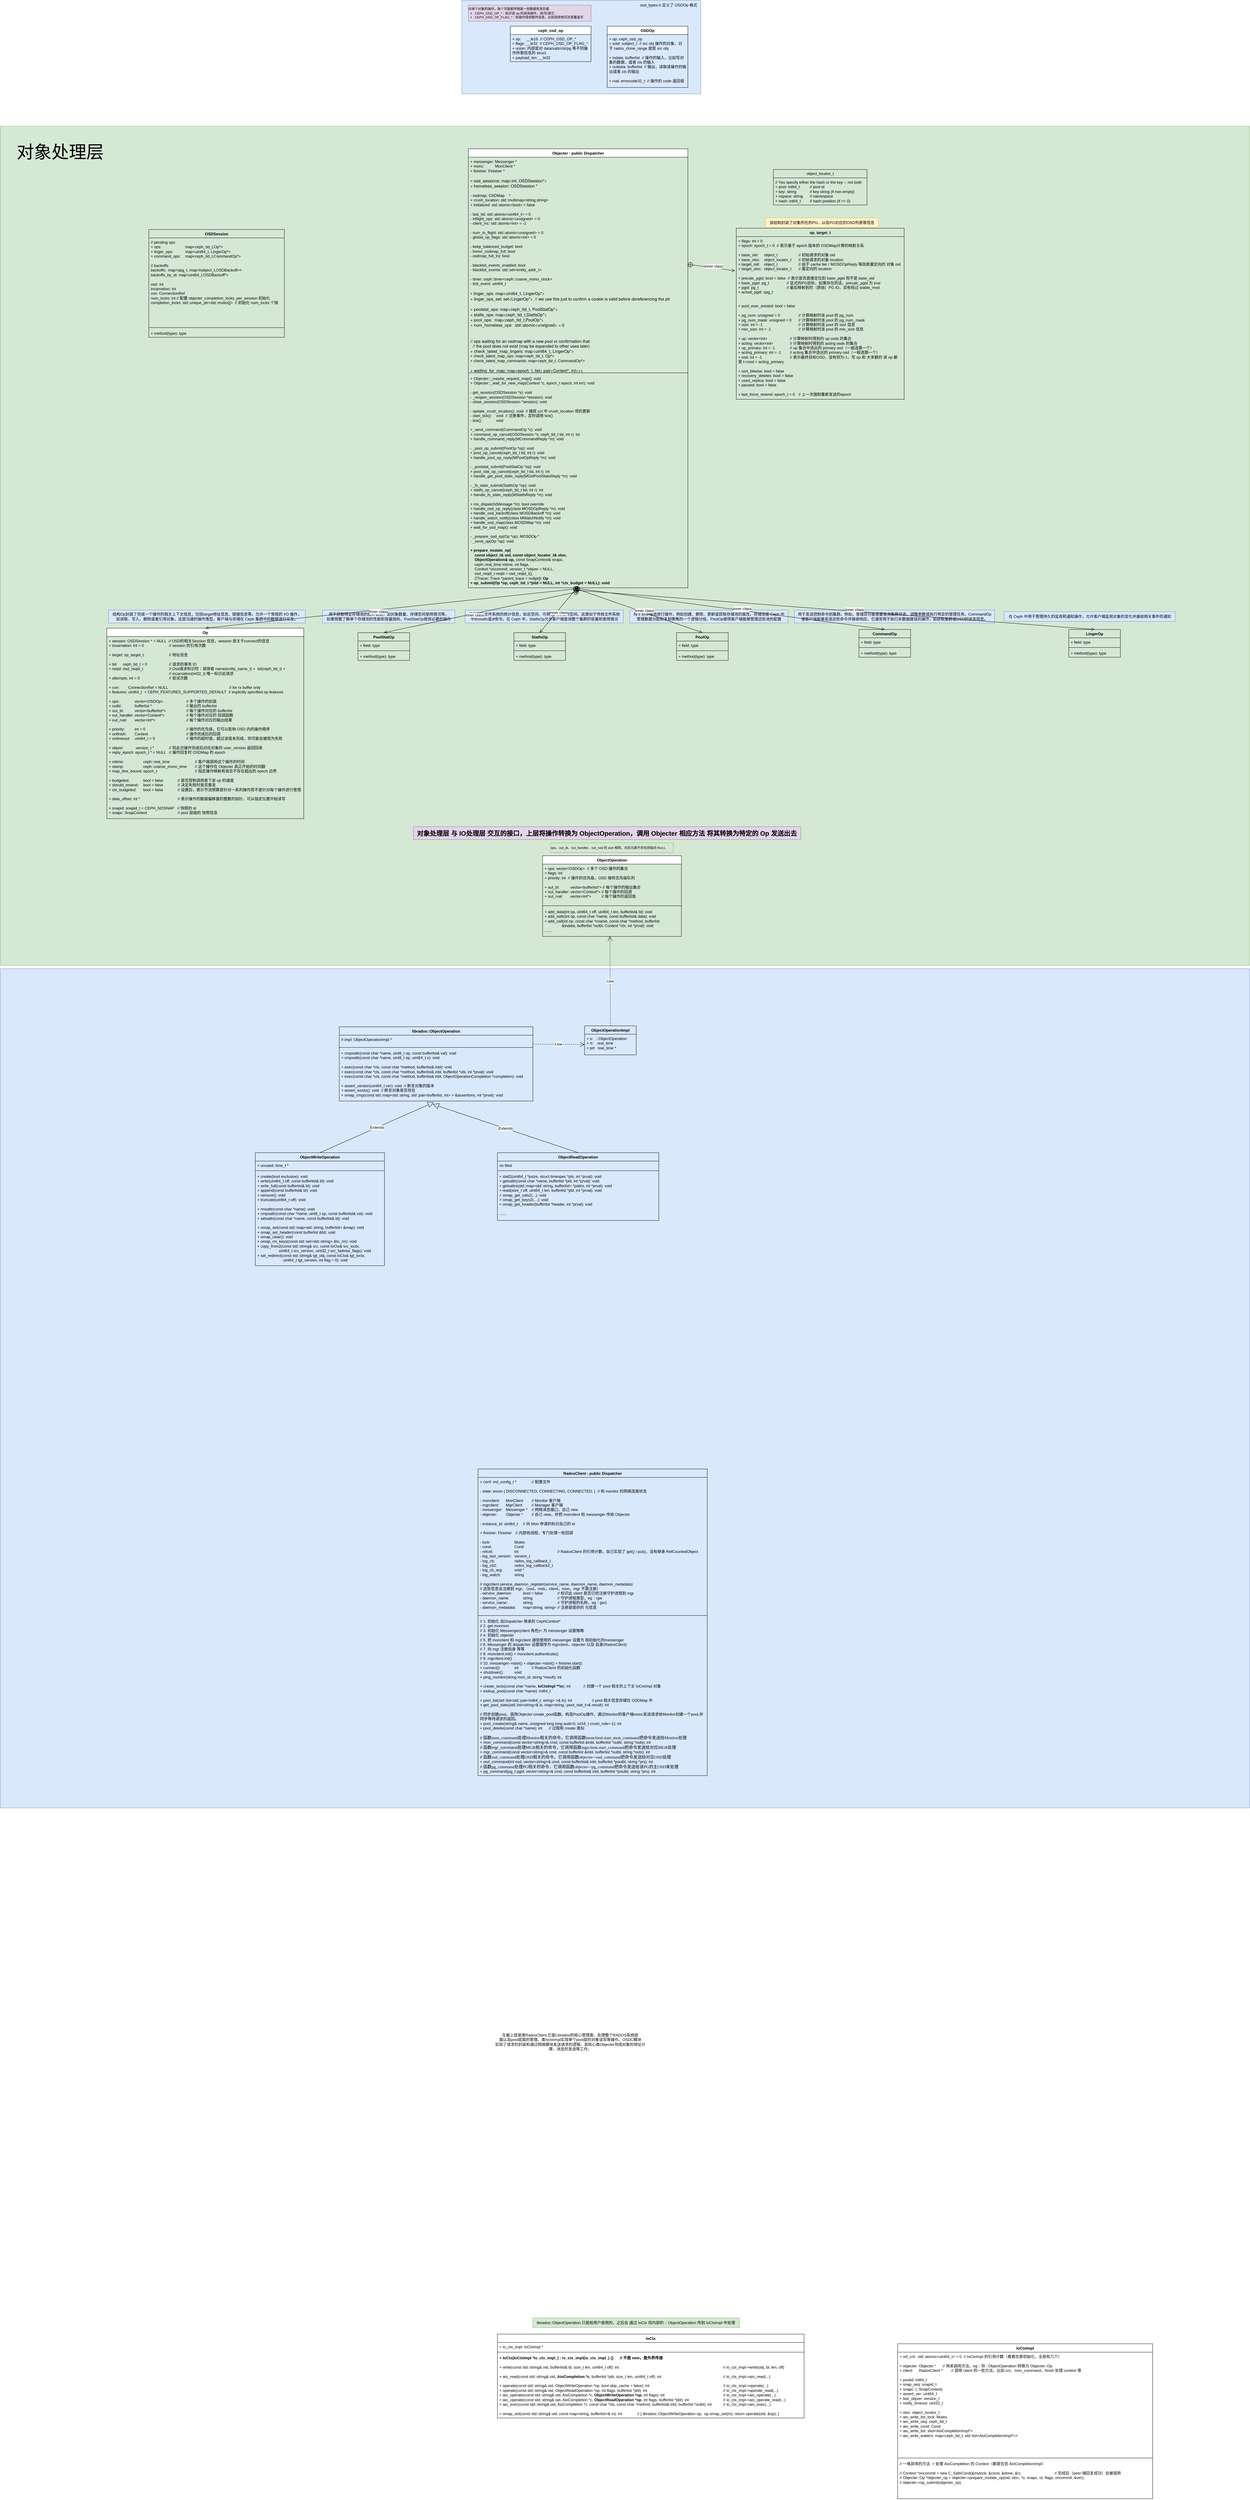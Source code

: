 <mxfile version="24.2.2" type="github">
  <diagram id="C5RBs43oDa-KdzZeNtuy" name="Page-1">
    <mxGraphModel dx="3860" dy="2431" grid="1" gridSize="10" guides="1" tooltips="1" connect="1" arrows="1" fold="1" page="1" pageScale="1" pageWidth="827" pageHeight="1169" math="0" shadow="0">
      <root>
        <mxCell id="WIyWlLk6GJQsqaUBKTNV-0" />
        <mxCell id="WIyWlLk6GJQsqaUBKTNV-1" parent="WIyWlLk6GJQsqaUBKTNV-0" />
        <mxCell id="vteJUobceDA6RaGQ8-ky-73" value="" style="rounded=0;whiteSpace=wrap;html=1;align=center;verticalAlign=middle;arcSize=42;fontFamily=Helvetica;fontSize=12;fillColor=#d5e8d4;strokeColor=#82b366;" vertex="1" parent="WIyWlLk6GJQsqaUBKTNV-1">
          <mxGeometry x="-1070" y="-730" width="3870" height="2600" as="geometry" />
        </mxCell>
        <mxCell id="vteJUobceDA6RaGQ8-ky-16" value="" style="rounded=0;whiteSpace=wrap;html=1;align=center;verticalAlign=middle;arcSize=42;fontFamily=Helvetica;fontSize=12;fillColor=#dae8fc;strokeColor=#6c8ebf;" vertex="1" parent="WIyWlLk6GJQsqaUBKTNV-1">
          <mxGeometry x="360" y="-1120" width="740" height="290" as="geometry" />
        </mxCell>
        <mxCell id="vteJUobceDA6RaGQ8-ky-0" value="ObjectOperation" style="swimlane;fontStyle=1;align=center;verticalAlign=top;childLayout=stackLayout;horizontal=1;startSize=26;horizontalStack=0;resizeParent=1;resizeParentMax=0;resizeLast=0;collapsible=1;marginBottom=0;whiteSpace=wrap;html=1;" vertex="1" parent="WIyWlLk6GJQsqaUBKTNV-1">
          <mxGeometry x="610" y="1530" width="430" height="250" as="geometry" />
        </mxCell>
        <mxCell id="vteJUobceDA6RaGQ8-ky-1" value="+ ops:&amp;nbsp;vector&amp;lt;OSDOp&amp;gt;&amp;nbsp; // 多个 OSD 操作的集合&lt;div&gt;+&amp;nbsp;flags: int&lt;/div&gt;&lt;div&gt;+&amp;nbsp;priority: int&amp;nbsp; // 操作的优先级，OSD 端有优先级队列&lt;/div&gt;&lt;div&gt;&lt;br&gt;&lt;/div&gt;&lt;div&gt;+&amp;nbsp;out_bl:&amp;nbsp; &amp;nbsp; &amp;nbsp;&lt;span style=&quot;white-space: pre;&quot;&gt;&#x9;&lt;/span&gt;vector&amp;lt;bufferlist*&amp;gt; // 每个操作的输出集合&lt;/div&gt;&lt;div&gt;+&amp;nbsp;out_handler:&amp;nbsp;vector&amp;lt;Context*&amp;gt; // 每个操作的回调&lt;/div&gt;&lt;div&gt;+&amp;nbsp;out_rval:&amp;nbsp;&lt;span style=&quot;white-space: pre;&quot;&gt;&#x9;&lt;/span&gt;vector&amp;lt;int*&amp;gt;&amp;nbsp; &lt;span style=&quot;white-space: pre;&quot;&gt;&#x9;&amp;nbsp;&lt;/span&gt;&amp;nbsp; &amp;nbsp; // 每个操作的返回值&lt;/div&gt;" style="text;strokeColor=none;fillColor=none;align=left;verticalAlign=top;spacingLeft=4;spacingRight=4;overflow=hidden;rotatable=0;points=[[0,0.5],[1,0.5]];portConstraint=eastwest;whiteSpace=wrap;html=1;" vertex="1" parent="vteJUobceDA6RaGQ8-ky-0">
          <mxGeometry y="26" width="430" height="124" as="geometry" />
        </mxCell>
        <mxCell id="vteJUobceDA6RaGQ8-ky-2" value="" style="line;strokeWidth=1;fillColor=none;align=left;verticalAlign=middle;spacingTop=-1;spacingLeft=3;spacingRight=3;rotatable=0;labelPosition=right;points=[];portConstraint=eastwest;strokeColor=inherit;" vertex="1" parent="vteJUobceDA6RaGQ8-ky-0">
          <mxGeometry y="150" width="430" height="10" as="geometry" />
        </mxCell>
        <mxCell id="vteJUobceDA6RaGQ8-ky-3" value="+ add_data(int op, uint64_t off, uint64_t len, bufferlist&amp;amp; bl): void&lt;div&gt;+&amp;nbsp;add_xattr(int op, const char *name, const bufferlist&amp;amp; data): void&lt;/div&gt;&lt;div&gt;+&amp;nbsp;&lt;span style=&quot;background-color: initial;&quot;&gt;add_call(int op, const char *cname, const char *method,&amp;nbsp;&lt;/span&gt;&lt;span style=&quot;background-color: initial;&quot;&gt;bufferlist &lt;span style=&quot;white-space: pre;&quot;&gt;&#x9;&lt;/span&gt;&lt;span style=&quot;white-space: pre;&quot;&gt;&#x9;&lt;/span&gt;&amp;amp;indata,&amp;nbsp;&lt;/span&gt;&lt;span style=&quot;background-color: initial;&quot;&gt;bufferlist *outbl, Context *ctx, int *prval): void&lt;/span&gt;&lt;/div&gt;&lt;div&gt;&lt;span style=&quot;background-color: initial;&quot;&gt;.......&lt;/span&gt;&lt;/div&gt;" style="text;strokeColor=none;fillColor=none;align=left;verticalAlign=top;spacingLeft=4;spacingRight=4;overflow=hidden;rotatable=0;points=[[0,0.5],[1,0.5]];portConstraint=eastwest;whiteSpace=wrap;html=1;" vertex="1" parent="vteJUobceDA6RaGQ8-ky-0">
          <mxGeometry y="160" width="430" height="90" as="geometry" />
        </mxCell>
        <mxCell id="vteJUobceDA6RaGQ8-ky-4" value="OSDOp" style="swimlane;fontStyle=1;align=center;verticalAlign=top;childLayout=stackLayout;horizontal=1;startSize=26;horizontalStack=0;resizeParent=1;resizeParentMax=0;resizeLast=0;collapsible=1;marginBottom=0;whiteSpace=wrap;html=1;" vertex="1" parent="WIyWlLk6GJQsqaUBKTNV-1">
          <mxGeometry x="810" y="-1040" width="250" height="190" as="geometry" />
        </mxCell>
        <mxCell id="vteJUobceDA6RaGQ8-ky-5" value="+ op:&amp;nbsp;ceph_osd_op&lt;div&gt;+ soid: sobject_t&amp;nbsp; // src obj 操作的对象，对于&amp;nbsp;rados_clone_range 就是 src obj&lt;/div&gt;&lt;div&gt;&lt;br&gt;&lt;/div&gt;&lt;div&gt;+&amp;nbsp;&lt;span style=&quot;background-color: initial;&quot;&gt;indata:&amp;nbsp;&lt;/span&gt;&lt;span style=&quot;background-color: initial;&quot;&gt;bufferlist&amp;nbsp; // 操作的输入，比如写对象的数据，或者 cls 的输入&lt;/span&gt;&lt;/div&gt;&lt;div&gt;&lt;span style=&quot;background-color: initial;&quot;&gt;+ outdata:&amp;nbsp;&lt;/span&gt;&lt;span style=&quot;background-color: initial;&quot;&gt;bufferlist&lt;/span&gt;&lt;span style=&quot;background-color: initial;&quot;&gt;&amp;nbsp; // 输出，读取读操作的输出或者 cls 的输出&lt;/span&gt;&lt;/div&gt;&lt;div&gt;&lt;span style=&quot;background-color: initial;&quot;&gt;&lt;br&gt;&lt;/span&gt;&lt;/div&gt;&lt;div&gt;&lt;span style=&quot;background-color: initial;&quot;&gt;+&amp;nbsp;&lt;/span&gt;&lt;span style=&quot;background-color: initial;&quot;&gt;rval:&amp;nbsp;&lt;/span&gt;&lt;span style=&quot;background-color: initial;&quot;&gt;errorcode32_t&amp;nbsp; // 操作的 code 返回值&lt;/span&gt;&lt;/div&gt;" style="text;strokeColor=none;fillColor=none;align=left;verticalAlign=top;spacingLeft=4;spacingRight=4;overflow=hidden;rotatable=0;points=[[0,0.5],[1,0.5]];portConstraint=eastwest;whiteSpace=wrap;html=1;" vertex="1" parent="vteJUobceDA6RaGQ8-ky-4">
          <mxGeometry y="26" width="250" height="164" as="geometry" />
        </mxCell>
        <mxCell id="vteJUobceDA6RaGQ8-ky-8" value="ceph_osd_op" style="swimlane;fontStyle=1;align=center;verticalAlign=top;childLayout=stackLayout;horizontal=1;startSize=26;horizontalStack=0;resizeParent=1;resizeParentMax=0;resizeLast=0;collapsible=1;marginBottom=0;whiteSpace=wrap;html=1;" vertex="1" parent="WIyWlLk6GJQsqaUBKTNV-1">
          <mxGeometry x="510" y="-1040" width="250" height="110" as="geometry" />
        </mxCell>
        <mxCell id="vteJUobceDA6RaGQ8-ky-9" value="+&amp;nbsp;&lt;span style=&quot;background-color: initial;&quot;&gt;op:&amp;nbsp; &amp;nbsp; &amp;nbsp;&lt;/span&gt;__le16&amp;nbsp; //&lt;span style=&quot;background-color: initial;&quot;&gt;&amp;nbsp;CEPH_OSD_OP_*&amp;nbsp;&lt;/span&gt;&lt;div&gt;&lt;span style=&quot;background-color: initial;&quot;&gt;+ flags:&amp;nbsp;&lt;/span&gt;&lt;span style=&quot;background-color: initial;&quot;&gt;__le32&amp;nbsp; //&amp;nbsp;&lt;/span&gt;&lt;span style=&quot;background-color: initial;&quot;&gt;CEPH_OSD_OP_FLAG_*&lt;/span&gt;&lt;/div&gt;&lt;div&gt;&lt;span style=&quot;background-color: initial;&quot;&gt;+ union: 内部是对 data/xattr/cls/pg 等不同操作所需信息的 struct&lt;/span&gt;&lt;/div&gt;&lt;div&gt;&lt;span style=&quot;background-color: initial;&quot;&gt;+&amp;nbsp;&lt;/span&gt;&lt;span style=&quot;background-color: initial;&quot;&gt;payload_len:&amp;nbsp;&lt;/span&gt;&lt;span style=&quot;background-color: initial;&quot;&gt;__le32&lt;/span&gt;&lt;/div&gt;" style="text;strokeColor=none;fillColor=none;align=left;verticalAlign=top;spacingLeft=4;spacingRight=4;overflow=hidden;rotatable=0;points=[[0,0.5],[1,0.5]];portConstraint=eastwest;whiteSpace=wrap;html=1;" vertex="1" parent="vteJUobceDA6RaGQ8-ky-8">
          <mxGeometry y="26" width="250" height="84" as="geometry" />
        </mxCell>
        <mxCell id="vteJUobceDA6RaGQ8-ky-14" value="&lt;span style=&quot;font-size: 10px;&quot;&gt;&lt;font style=&quot;font-size: 10px;&quot;&gt;对单个对象的操作。每个可能都伴随着一些数据有效负载&lt;/font&gt;&lt;/span&gt;&lt;div style=&quot;font-size: 10px;&quot;&gt;&lt;ul style=&quot;border-color: var(--border-color); padding-left: 20px; margin-top: 2px; margin-left: 0px; margin-bottom: 2px; font-size: 10px;&quot;&gt;&lt;li style=&quot;border-color: var(--border-color); font-size: 10px;&quot;&gt;&lt;span style=&quot;border-color: var(--border-color); text-wrap: wrap; font-size: 10px;&quot;&gt;&lt;font style=&quot;font-size: 10px;&quot;&gt;CEPH_OSD_OP_*：标识该 op 的具体操作，读/写/其它&lt;/font&gt;&lt;/span&gt;&lt;/li&gt;&lt;li style=&quot;border-color: var(--border-color); font-size: 10px;&quot;&gt;&lt;span style=&quot;border-color: var(--border-color); text-wrap: wrap; font-size: 10px;&quot;&gt;&lt;font style=&quot;font-size: 10px;&quot;&gt;CEPH_OSD_OP_FLAG_*：给操作提供额外信息，比如是排他写还是覆盖写&lt;/font&gt;&lt;/span&gt;&lt;/li&gt;&lt;/ul&gt;&lt;/div&gt;" style="text;html=1;align=left;verticalAlign=middle;resizable=0;points=[];autosize=1;fontFamily=Helvetica;fontSize=10;fillColor=#e1d5e7;strokeColor=#9673a6;imageWidth=24;arcSize=12;absoluteArcSize=0;imageHeight=24;imageAspect=1;imageAlign=left;imageVerticalAlign=middle;fillOpacity=100;overflow=width;" vertex="1" parent="WIyWlLk6GJQsqaUBKTNV-1">
          <mxGeometry x="380" y="-1105" width="380" height="50" as="geometry" />
        </mxCell>
        <mxCell id="vteJUobceDA6RaGQ8-ky-17" value="osd_types.h 定义了 OSDOp 格式" style="text;html=1;align=center;verticalAlign=middle;resizable=0;points=[];autosize=1;strokeColor=none;fillColor=none;fontFamily=Helvetica;fontSize=12;fontColor=default;" vertex="1" parent="WIyWlLk6GJQsqaUBKTNV-1">
          <mxGeometry x="900" y="-1120" width="200" height="30" as="geometry" />
        </mxCell>
        <mxCell id="vteJUobceDA6RaGQ8-ky-21" value="ops、&lt;span style=&quot;text-wrap: wrap; font-size: 10px;&quot;&gt;out_bl&lt;/span&gt;、&lt;span style=&quot;text-wrap: wrap; font-size: 10px;&quot;&gt;out_handler&lt;/span&gt;、&lt;span style=&quot;text-wrap: wrap; font-size: 10px;&quot;&gt;out_rval 的&amp;nbsp;&lt;/span&gt;&lt;span style=&quot;text-wrap: wrap; font-size: 10px;&quot;&gt;size 相同，对应元素不存在&lt;/span&gt;&lt;span style=&quot;text-wrap: wrap; font-size: 10px;&quot;&gt;则指向 NULL&lt;/span&gt;" style="text;html=1;align=left;verticalAlign=middle;resizable=0;points=[];autosize=1;strokeColor=#82b366;fillColor=#d5e8d4;fontFamily=Helvetica;fontSize=10;portConstraint=east;overflow=width;" vertex="1" parent="WIyWlLk6GJQsqaUBKTNV-1">
          <mxGeometry x="635" y="1490" width="380" height="30" as="geometry" />
        </mxCell>
        <mxCell id="vteJUobceDA6RaGQ8-ky-22" value="Objecter : public&amp;nbsp;&lt;b style=&quot;border-color: var(--border-color);&quot;&gt;Dispatcher&lt;/b&gt;" style="swimlane;fontStyle=1;align=center;verticalAlign=top;childLayout=stackLayout;horizontal=1;startSize=26;horizontalStack=0;resizeParent=1;resizeParentMax=0;resizeLast=0;collapsible=1;marginBottom=0;whiteSpace=wrap;html=1;arcSize=42;fontFamily=Helvetica;fontSize=12;" vertex="1" parent="WIyWlLk6GJQsqaUBKTNV-1">
          <mxGeometry x="380" y="-660" width="680" height="1360" as="geometry" />
        </mxCell>
        <mxCell id="vteJUobceDA6RaGQ8-ky-23" value="+ messenger:&amp;nbsp;Messenger *&lt;div&gt;+&amp;nbsp;monc:&lt;span style=&quot;white-space: pre;&quot;&gt;&#x9;&amp;nbsp;&lt;/span&gt;&amp;nbsp; &amp;nbsp; &amp;nbsp;&amp;nbsp;&lt;span style=&quot;background-color: initial;&quot;&gt;MonClient *&lt;/span&gt;&lt;/div&gt;&lt;div&gt;&lt;span style=&quot;background-color: initial;&quot;&gt;+&amp;nbsp;&lt;/span&gt;&lt;span style=&quot;background-color: initial;&quot;&gt;finisher:&amp;nbsp;&lt;/span&gt;&lt;span style=&quot;background-color: initial;&quot;&gt;Finisher *&lt;/span&gt;&lt;/div&gt;&lt;div&gt;&lt;span style=&quot;background-color: initial;&quot;&gt;&lt;br&gt;&lt;/span&gt;&lt;/div&gt;&lt;div&gt;&lt;span style=&quot;background-color: initial;&quot;&gt;+&amp;nbsp;&lt;/span&gt;&lt;span style=&quot;font-family: &amp;quot;Helvetica Neue&amp;quot;; font-size: 13px; background-color: initial;&quot;&gt;osd_sessions:&amp;nbsp;&lt;/span&gt;&lt;span style=&quot;font-family: &amp;quot;Helvetica Neue&amp;quot;; font-size: 13px; background-color: initial;&quot;&gt;map&amp;lt;int, OSDSession*&amp;gt;&lt;/span&gt;&lt;/div&gt;&lt;div&gt;&lt;span style=&quot;font-family: &amp;quot;Helvetica Neue&amp;quot;; font-size: 13px; background-color: initial;&quot;&gt;+&amp;nbsp;&lt;/span&gt;&lt;span style=&quot;background-color: initial; font-size: 13px;&quot;&gt;&lt;font face=&quot;Helvetica Neue&quot;&gt;homeless_session:&amp;nbsp;&lt;/font&gt;&lt;/span&gt;&lt;span style=&quot;background-color: initial; font-size: 13px;&quot;&gt;&lt;font face=&quot;Helvetica Neue&quot;&gt;OSDSession *&lt;/font&gt;&lt;/span&gt;&lt;/div&gt;&lt;div&gt;&lt;span style=&quot;background-color: initial;&quot;&gt;&lt;br&gt;&lt;/span&gt;&lt;/div&gt;&lt;div&gt;&lt;span style=&quot;background-color: initial;&quot;&gt;-&amp;nbsp;&lt;/span&gt;&lt;span style=&quot;background-color: initial;&quot;&gt;osdmap:&amp;nbsp;&lt;/span&gt;&lt;span style=&quot;background-color: initial;&quot;&gt;OSDMap&amp;nbsp; &amp;nbsp; *&lt;/span&gt;&lt;/div&gt;&lt;div&gt;&lt;span style=&quot;background-color: initial;&quot;&gt;+&amp;nbsp;&lt;/span&gt;&lt;span style=&quot;background-color: initial;&quot;&gt;crush_location:&amp;nbsp;&lt;/span&gt;&lt;span style=&quot;background-color: initial;&quot;&gt;std::multimap&amp;lt;string,string&amp;gt;&lt;/span&gt;&lt;/div&gt;&lt;div&gt;&lt;span style=&quot;background-color: initial;&quot;&gt;+&amp;nbsp;&lt;/span&gt;&lt;span style=&quot;background-color: initial;&quot;&gt;initialized:&amp;nbsp;&lt;/span&gt;&lt;span style=&quot;background-color: initial;&quot;&gt;std::atomic&amp;lt;bool&amp;gt; = false&lt;/span&gt;&lt;/div&gt;&lt;div&gt;&lt;br&gt;&lt;/div&gt;&lt;div&gt;-&amp;nbsp;last_tid:&amp;nbsp;std::atomic&amp;lt;uint64_t&amp;gt; = 0&lt;/div&gt;&lt;div&gt;-&amp;nbsp;inflight_ops:&amp;nbsp;std::atomic&amp;lt;unsigned&amp;gt; = 0&lt;/div&gt;&lt;div&gt;-&amp;nbsp;client_inc:&amp;nbsp;std::atomic&amp;lt;int&amp;gt; = -1&lt;/div&gt;&lt;div&gt;&lt;br&gt;&lt;/div&gt;&lt;div&gt;-&amp;nbsp;num_in_flight:&amp;nbsp;std::atomic&amp;lt;unsigned&amp;gt; = 0&lt;/div&gt;&lt;div&gt;-&amp;nbsp;global_op_flags:&amp;nbsp;std::atomic&amp;lt;int&amp;gt; = 0&lt;/div&gt;&lt;div&gt;&lt;br&gt;&lt;/div&gt;&lt;div&gt;-&amp;nbsp;keep_balanced_budget: bool&lt;/div&gt;&lt;div&gt;-&amp;nbsp;honor_osdmap_full: bool&lt;/div&gt;&lt;div&gt;-&amp;nbsp;osdmap_full_try: bool&lt;/div&gt;&lt;div&gt;&lt;br&gt;&lt;/div&gt;&lt;div&gt;-&amp;nbsp;blacklist_events_enabled: bool&lt;/div&gt;&lt;div&gt;-&amp;nbsp;blacklist_events:&amp;nbsp;std::set&amp;lt;entity_addr_t&amp;gt;&lt;/div&gt;&lt;div&gt;&lt;br&gt;&lt;/div&gt;&lt;div&gt;-&amp;nbsp;timer:&amp;nbsp;ceph::timer&amp;lt;ceph::coarse_mono_clock&amp;gt;&lt;/div&gt;&lt;div&gt;- tick_event:&amp;nbsp;uint64_t&lt;/div&gt;&lt;div&gt;&lt;br&gt;&lt;/div&gt;&lt;div&gt;+&amp;nbsp;&lt;span style=&quot;font-family: &amp;quot;Helvetica Neue&amp;quot;; font-size: 13px; background-color: initial;&quot;&gt;linger_ops:&amp;nbsp;&lt;/span&gt;&lt;span style=&quot;font-family: &amp;quot;Helvetica Neue&amp;quot;; font-size: 13px; background-color: initial;&quot;&gt;map&amp;lt;uint64_t, LingerOp*&amp;gt;&lt;/span&gt;&lt;/div&gt;&lt;div&gt;&lt;span style=&quot;font-family: &amp;quot;Helvetica Neue&amp;quot;; font-size: 13px; background-color: initial;&quot;&gt;+&amp;nbsp;&lt;/span&gt;&lt;span style=&quot;font-family: &amp;quot;Helvetica Neue&amp;quot;; font-size: 13px; background-color: initial;&quot;&gt;linger_ops_set:&amp;nbsp;&lt;/span&gt;&lt;span style=&quot;font-family: &amp;quot;Helvetica Neue&amp;quot;; font-size: 13px; background-color: initial;&quot;&gt;set&amp;lt;LingerOp*&amp;gt;&amp;nbsp; //&lt;/span&gt;&lt;span style=&quot;font-family: &amp;quot;Helvetica Neue&amp;quot;; font-size: 13px; background-color: initial;&quot;&gt;&amp;nbsp;we use this just to confirm a cookie is valid before dereferencing the ptr&lt;/span&gt;&lt;/div&gt;&lt;div&gt;&lt;span style=&quot;font-family: &amp;quot;Helvetica Neue&amp;quot;; font-size: 13px; background-color: initial;&quot;&gt;&lt;br&gt;&lt;/span&gt;&lt;/div&gt;&lt;div&gt;&lt;span style=&quot;font-family: &amp;quot;Helvetica Neue&amp;quot;; font-size: 13px; background-color: initial;&quot;&gt;+&amp;nbsp;&lt;/span&gt;&lt;span style=&quot;font-family: &amp;quot;Helvetica Neue&amp;quot;; font-size: 13px; background-color: initial;&quot;&gt;poolstat_ops:&amp;nbsp;&lt;/span&gt;&lt;span style=&quot;font-family: &amp;quot;Helvetica Neue&amp;quot;; font-size: 13px; background-color: initial;&quot;&gt;map&amp;lt;ceph_tid_t, PoolStatOp*&amp;gt;&lt;/span&gt;&lt;/div&gt;&lt;div&gt;&lt;span style=&quot;font-family: &amp;quot;Helvetica Neue&amp;quot;; font-size: 13px; background-color: initial;&quot;&gt;+&amp;nbsp;&lt;/span&gt;&lt;span style=&quot;font-family: &amp;quot;Helvetica Neue&amp;quot;; font-size: 13px; background-color: initial;&quot;&gt;statfs_ops:&amp;nbsp;&lt;/span&gt;&lt;span style=&quot;font-family: &amp;quot;Helvetica Neue&amp;quot;; font-size: 13px; background-color: initial;&quot;&gt;map&amp;lt;ceph_tid_t,StatfsOp*&amp;gt;&lt;/span&gt;&lt;/div&gt;&lt;div&gt;&lt;span style=&quot;font-family: &amp;quot;Helvetica Neue&amp;quot;; font-size: 13px; background-color: initial;&quot;&gt;+&amp;nbsp;&lt;/span&gt;&lt;span style=&quot;font-family: &amp;quot;Helvetica Neue&amp;quot;; font-size: 13px; background-color: initial;&quot;&gt;pool_ops:&amp;nbsp;&lt;/span&gt;&lt;span style=&quot;font-family: &amp;quot;Helvetica Neue&amp;quot;; font-size: 13px; background-color: initial;&quot; class=&quot;Apple-converted-space&quot;&gt;&amp;nbsp;&lt;/span&gt;&lt;span style=&quot;font-family: &amp;quot;Helvetica Neue&amp;quot;; font-size: 13px; background-color: initial;&quot;&gt;map&amp;lt;ceph_tid_t,PoolOp*&amp;gt;&lt;/span&gt;&lt;/div&gt;&lt;div&gt;&lt;span style=&quot;font-family: &amp;quot;Helvetica Neue&amp;quot;; font-size: 13px; background-color: initial;&quot;&gt;+&amp;nbsp;&lt;/span&gt;&lt;span style=&quot;font-family: &amp;quot;Helvetica Neue&amp;quot;; font-size: 13px; background-color: initial;&quot;&gt;num_homeless_ops:&amp;nbsp;&lt;/span&gt;&lt;span style=&quot;font-family: &amp;quot;Helvetica Neue&amp;quot;; font-size: 13px; background-color: initial;&quot; class=&quot;Apple-converted-space&quot;&gt;&amp;nbsp;&lt;/span&gt;&lt;span style=&quot;font-family: &amp;quot;Helvetica Neue&amp;quot;; font-size: 13px; background-color: initial;&quot;&gt;std::atomic&amp;lt;unsigned&amp;gt; = 0&lt;/span&gt;&lt;/div&gt;&lt;div&gt;&lt;span style=&quot;background-color: initial; font-family: &amp;quot;Helvetica Neue&amp;quot;; font-size: 13px;&quot;&gt;&lt;br&gt;&lt;/span&gt;&lt;/div&gt;&lt;div&gt;&lt;span style=&quot;background-color: initial; font-family: &amp;quot;Helvetica Neue&amp;quot;; font-size: 13px;&quot;&gt;&lt;br&gt;&lt;/span&gt;&lt;/div&gt;&lt;div&gt;&lt;span style=&quot;background-color: initial; font-size: 13px;&quot;&gt;&lt;font face=&quot;Helvetica Neue&quot;&gt;&lt;div style=&quot;&quot;&gt;// ops waiting for an osdmap with a new pool or confirmation that&lt;/div&gt;&lt;div style=&quot;&quot;&gt;&amp;nbsp; // the pool does not exist (may be expanded to other uses later)&lt;/div&gt;&lt;/font&gt;&lt;/span&gt;&lt;/div&gt;&lt;div&gt;&lt;span style=&quot;background-color: initial; font-family: &amp;quot;Helvetica Neue&amp;quot;; font-size: 13px;&quot;&gt;+&amp;nbsp;&lt;/span&gt;&lt;span style=&quot;background-color: initial; font-size: 13px;&quot;&gt;&lt;font face=&quot;Helvetica Neue&quot;&gt;check_latest_map_lingers:&amp;nbsp;&lt;/font&gt;&lt;/span&gt;&lt;span style=&quot;background-color: initial; font-size: 13px;&quot;&gt;&lt;font face=&quot;Helvetica Neue&quot;&gt;map&amp;lt;uint64_t, LingerOp*&amp;gt;&lt;/font&gt;&lt;/span&gt;&lt;br&gt;&lt;/div&gt;&lt;div&gt;+&amp;nbsp;check_latest_map_ops:&amp;nbsp;map&amp;lt;ceph_tid_t, Op*&amp;gt;&lt;/div&gt;&lt;div&gt;+&amp;nbsp;check_latest_map_commands:&amp;nbsp;map&amp;lt;ceph_tid_t, CommandOp*&amp;gt;&lt;/div&gt;&lt;div&gt;&lt;br&gt;&lt;/div&gt;&lt;div&gt;&lt;span style=&quot;background-color: initial; font-family: &amp;quot;Helvetica Neue&amp;quot;; font-size: 13px;&quot;&gt;+&amp;nbsp;&lt;/span&gt;&lt;span style=&quot;background-color: initial; font-size: 13px;&quot;&gt;&lt;font face=&quot;Helvetica Neue&quot;&gt;waiting_for_map:&amp;nbsp;&lt;/font&gt;&lt;/span&gt;&lt;span style=&quot;background-color: initial; font-size: 13px;&quot;&gt;&lt;font face=&quot;Helvetica Neue&quot;&gt;map&amp;lt;epoch_t, list&amp;lt; pair&amp;lt;Context*, int&amp;gt;&amp;gt;&amp;gt;&lt;/font&gt;&lt;/span&gt;&lt;/div&gt;&lt;div&gt;&lt;span style=&quot;font-family: &amp;quot;Helvetica Neue&amp;quot;; font-size: 13px; background-color: initial;&quot;&gt;&lt;br&gt;&lt;/span&gt;&lt;/div&gt;&lt;div&gt;&lt;span style=&quot;font-family: &amp;quot;Helvetica Neue&amp;quot;; font-size: 13px; background-color: initial;&quot;&gt;&lt;br&gt;&lt;/span&gt;&lt;/div&gt;&lt;div&gt;&lt;span style=&quot;background-color: initial;&quot;&gt;&lt;br&gt;&lt;/span&gt;&lt;/div&gt;&lt;div&gt;&lt;span style=&quot;background-color: initial;&quot;&gt;&lt;br&gt;&lt;/span&gt;&lt;/div&gt;" style="text;strokeColor=none;fillColor=none;align=left;verticalAlign=top;spacingLeft=4;spacingRight=4;overflow=hidden;rotatable=0;points=[[0,0.5],[1,0.5]];portConstraint=eastwest;whiteSpace=wrap;html=1;fontFamily=Helvetica;fontSize=12;fontColor=default;" vertex="1" parent="vteJUobceDA6RaGQ8-ky-22">
          <mxGeometry y="26" width="680" height="664" as="geometry" />
        </mxCell>
        <mxCell id="vteJUobceDA6RaGQ8-ky-24" value="" style="line;strokeWidth=1;fillColor=none;align=left;verticalAlign=middle;spacingTop=-1;spacingLeft=3;spacingRight=3;rotatable=0;labelPosition=right;points=[];portConstraint=eastwest;strokeColor=inherit;arcSize=42;fontFamily=Helvetica;fontSize=12;fontColor=default;" vertex="1" parent="vteJUobceDA6RaGQ8-ky-22">
          <mxGeometry y="690" width="680" height="8" as="geometry" />
        </mxCell>
        <mxCell id="vteJUobceDA6RaGQ8-ky-25" value="+ Objecter::_maybe_request_map(): void&lt;div&gt;+&amp;nbsp;Objecter::_wait_for_new_map(Context *c, epoch_t epoch, int err): void&lt;/div&gt;&lt;div&gt;&lt;br&gt;&lt;/div&gt;&lt;div&gt;-&amp;nbsp;get_session(OSDSession *s): void&lt;/div&gt;&lt;div&gt;-&amp;nbsp;_reopen_session(OSDSession *session): void&lt;/div&gt;&lt;div&gt;-&amp;nbsp;close_session(OSDSession *session): void&lt;/div&gt;&lt;div&gt;&lt;br&gt;&lt;/div&gt;&lt;div&gt;-&amp;nbsp;update_crush_location(): void&amp;nbsp; // 捕获 cct 中&amp;nbsp;&lt;span style=&quot;background-color: initial;&quot;&gt;crush_location 项的更新&lt;/span&gt;&lt;/div&gt;&lt;div&gt;&lt;span style=&quot;background-color: initial;&quot;&gt;-&amp;nbsp;&lt;/span&gt;&lt;span style=&quot;background-color: initial;&quot;&gt;start_tick(): &lt;span style=&quot;white-space: pre;&quot;&gt;&#x9;&lt;/span&gt;void&amp;nbsp; // 注册事件，定时调用 tick()&lt;/span&gt;&lt;/div&gt;&lt;div&gt;&lt;span style=&quot;background-color: initial;&quot;&gt;-&amp;nbsp;&lt;/span&gt;&lt;span style=&quot;background-color: initial;&quot;&gt;tick(): &lt;span style=&quot;white-space: pre;&quot;&gt;&#x9;&lt;/span&gt;&lt;span style=&quot;white-space: pre;&quot;&gt;&#x9;&lt;/span&gt;void&lt;/span&gt;&lt;/div&gt;&lt;div&gt;&lt;span style=&quot;background-color: initial;&quot;&gt;&lt;br&gt;&lt;/span&gt;&lt;/div&gt;&lt;div&gt;&lt;span style=&quot;background-color: initial;&quot;&gt;+&lt;/span&gt;&lt;span style=&quot;background-color: initial;&quot;&gt;_send_command(CommandOp *c): void&lt;/span&gt;&lt;/div&gt;&lt;div&gt;&lt;span style=&quot;background-color: initial;&quot;&gt;+&amp;nbsp;&lt;/span&gt;&lt;span style=&quot;background-color: initial;&quot;&gt;command_op_cancel(OSDSession *s, ceph_tid_t tid, int r): int&lt;/span&gt;&lt;/div&gt;&lt;div&gt;&lt;span style=&quot;background-color: initial;&quot;&gt;+&amp;nbsp;&lt;/span&gt;&lt;span style=&quot;background-color: initial;&quot;&gt;handle_command_reply(MCommandReply *m): void&lt;/span&gt;&lt;/div&gt;&lt;div&gt;&lt;span style=&quot;background-color: initial;&quot;&gt;&lt;br&gt;&lt;/span&gt;&lt;/div&gt;&lt;div&gt;&lt;span style=&quot;background-color: initial;&quot;&gt;-&amp;nbsp;&lt;/span&gt;&lt;span style=&quot;background-color: initial;&quot;&gt;_pool_op_submit(PoolOp *op): void&lt;/span&gt;&lt;/div&gt;&lt;div&gt;&lt;span style=&quot;background-color: initial;&quot;&gt;+&amp;nbsp;&lt;/span&gt;&lt;span style=&quot;background-color: initial;&quot;&gt;pool_op_cancel(ceph_tid_t tid, int r): void&lt;/span&gt;&lt;/div&gt;&lt;div&gt;&lt;span style=&quot;background-color: initial;&quot;&gt;+&amp;nbsp;&lt;/span&gt;&lt;span style=&quot;background-color: initial;&quot;&gt;handle_pool_op_reply(MPoolOpReply *m): void&lt;/span&gt;&lt;/div&gt;&lt;div&gt;&lt;span style=&quot;background-color: initial;&quot;&gt;&lt;br&gt;&lt;/span&gt;&lt;/div&gt;&lt;div&gt;&lt;span style=&quot;background-color: initial;&quot;&gt;-&amp;nbsp;&lt;/span&gt;&lt;span style=&quot;background-color: initial;&quot;&gt;_poolstat_submit(PoolStatOp *op): void&lt;/span&gt;&lt;/div&gt;&lt;div&gt;&lt;span style=&quot;background-color: initial;&quot;&gt;+&amp;nbsp;&lt;/span&gt;&lt;span style=&quot;background-color: initial;&quot;&gt;pool_stat_op_cancel(ceph_tid_t tid, int r): int&lt;/span&gt;&lt;/div&gt;&lt;div&gt;&lt;span style=&quot;background-color: initial;&quot;&gt;+&amp;nbsp;&lt;/span&gt;&lt;span style=&quot;background-color: initial;&quot;&gt;handle_get_pool_stats_reply(MGetPoolStatsReply *m): void&lt;/span&gt;&lt;/div&gt;&lt;div&gt;&lt;span style=&quot;background-color: initial;&quot;&gt;&lt;br&gt;&lt;/span&gt;&lt;/div&gt;&lt;div&gt;&lt;span style=&quot;background-color: initial;&quot;&gt;-&amp;nbsp;&lt;/span&gt;&lt;span style=&quot;background-color: initial;&quot;&gt;_fs_stats_submit(StatfsOp *op): void&lt;/span&gt;&lt;/div&gt;&lt;div&gt;&lt;span style=&quot;background-color: initial;&quot;&gt;+&amp;nbsp;&lt;/span&gt;&lt;span style=&quot;background-color: initial;&quot;&gt;statfs_op_cancel(ceph_tid_t tid, int r): int&lt;/span&gt;&lt;/div&gt;&lt;div&gt;&lt;span style=&quot;background-color: initial;&quot;&gt;+&amp;nbsp;&lt;/span&gt;&lt;span style=&quot;background-color: initial;&quot;&gt;handle_fs_stats_reply(MStatfsReply *m): void&lt;/span&gt;&lt;/div&gt;&lt;div&gt;&lt;span style=&quot;background-color: initial;&quot;&gt;&lt;br&gt;&lt;/span&gt;&lt;/div&gt;&lt;div&gt;&lt;span style=&quot;background-color: initial;&quot;&gt;+&amp;nbsp;&lt;/span&gt;&lt;span style=&quot;background-color: initial;&quot;&gt;ms_dispatch(Message *m):&amp;nbsp;&lt;/span&gt;&lt;span style=&quot;background-color: initial;&quot;&gt;bool&amp;nbsp;&lt;/span&gt;&lt;span style=&quot;background-color: initial;&quot;&gt;override&lt;/span&gt;&lt;/div&gt;&lt;div&gt;&lt;span style=&quot;background-color: initial;&quot;&gt;+&amp;nbsp;&lt;/span&gt;&lt;span style=&quot;background-color: initial;&quot;&gt;handle_osd_op_reply&lt;/span&gt;&lt;span style=&quot;background-color: initial;&quot;&gt;(class MOSDOpReply *m): void&lt;/span&gt;&lt;/div&gt;&lt;div&gt;&lt;span style=&quot;background-color: initial;&quot;&gt;+&amp;nbsp;&lt;/span&gt;&lt;span style=&quot;background-color: initial;&quot;&gt;handle_osd_backoff(class MOSDBackoff *m): void&lt;/span&gt;&lt;/div&gt;&lt;div&gt;&lt;span style=&quot;background-color: initial;&quot;&gt;+&amp;nbsp;&lt;/span&gt;&lt;span style=&quot;background-color: initial;&quot;&gt;handle_watch_notify(class MWatchNotify *m): void&lt;/span&gt;&lt;/div&gt;&lt;div&gt;&lt;span style=&quot;background-color: initial;&quot;&gt;+&amp;nbsp;&lt;/span&gt;&lt;span style=&quot;background-color: initial;&quot;&gt;handle_osd_map(class MOSDMap *m): void&lt;/span&gt;&lt;/div&gt;&lt;div&gt;&lt;span style=&quot;background-color: initial;&quot;&gt;+&amp;nbsp;&lt;/span&gt;&lt;span style=&quot;background-color: initial;&quot;&gt;wait_for_osd_map(): void&lt;/span&gt;&lt;/div&gt;&lt;div&gt;&lt;span style=&quot;background-color: initial;&quot;&gt;&lt;br&gt;&lt;/span&gt;&lt;/div&gt;&lt;div&gt;&lt;span style=&quot;background-color: initial;&quot;&gt;-&amp;nbsp;&lt;/span&gt;&lt;span style=&quot;background-color: initial;&quot;&gt;_prepare_osd_op(Op *op):&amp;nbsp;&lt;/span&gt;&lt;span style=&quot;background-color: initial;&quot;&gt;MOSDOp *&lt;/span&gt;&lt;/div&gt;&lt;div&gt;&lt;span style=&quot;background-color: initial;&quot;&gt;-&amp;nbsp;&lt;/span&gt;&lt;span style=&quot;background-color: initial;&quot;&gt;_send_op(Op *op): void&lt;/span&gt;&lt;/div&gt;&lt;div&gt;&lt;span style=&quot;background-color: initial;&quot;&gt;&lt;br&gt;&lt;/span&gt;&lt;/div&gt;&lt;div&gt;&lt;span style=&quot;background-color: initial;&quot;&gt;&lt;b&gt;+&amp;nbsp;&lt;/b&gt;&lt;/span&gt;&lt;span style=&quot;background-color: initial;&quot;&gt;&lt;b&gt;prepare_mutate_op(&lt;/b&gt;&lt;/span&gt;&lt;/div&gt;&lt;div&gt;&lt;b&gt;&amp;nbsp; &amp;nbsp; const object_t&amp;amp; oid, const object_locator_t&amp;amp; oloc,&lt;/b&gt;&lt;/div&gt;&lt;div&gt;&lt;b&gt;&amp;nbsp; &amp;nbsp; ObjectOperation&amp;amp; op, &lt;/b&gt;const SnapContext&amp;amp; snapc,&lt;/div&gt;&lt;div&gt;&amp;nbsp; &amp;nbsp; ceph::real_time mtime, int flags,&lt;/div&gt;&lt;div&gt;&amp;nbsp; &amp;nbsp; Context *oncommit, version_t *objver = NULL,&lt;/div&gt;&lt;div&gt;&amp;nbsp; &amp;nbsp; osd_reqid_t reqid = osd_reqid_t(),&lt;/div&gt;&lt;div&gt;&amp;nbsp; &amp;nbsp; ZTracer::Trace *parent_trace = nullptr&lt;b&gt;): Op&lt;/b&gt;&lt;/div&gt;&lt;div&gt;&lt;span style=&quot;background-color: initial;&quot;&gt;&lt;b&gt;+ op_submit(Op *op, ceph_tid_t *ptid = NULL, int *ctx_budget = NULL): void&lt;/b&gt;&lt;br&gt;&lt;/span&gt;&lt;/div&gt;" style="text;strokeColor=none;fillColor=none;align=left;verticalAlign=top;spacingLeft=4;spacingRight=4;overflow=hidden;rotatable=0;points=[[0,0.5],[1,0.5]];portConstraint=eastwest;whiteSpace=wrap;html=1;fontFamily=Helvetica;fontSize=12;fontColor=default;" vertex="1" parent="vteJUobceDA6RaGQ8-ky-22">
          <mxGeometry y="698" width="680" height="662" as="geometry" />
        </mxCell>
        <mxCell id="vteJUobceDA6RaGQ8-ky-27" value="op_target_t" style="swimlane;fontStyle=1;align=center;verticalAlign=top;childLayout=stackLayout;horizontal=1;startSize=26;horizontalStack=0;resizeParent=1;resizeParentMax=0;resizeLast=0;collapsible=1;marginBottom=0;whiteSpace=wrap;html=1;arcSize=42;fontFamily=Helvetica;fontSize=12;fontColor=default;fillColor=none;gradientColor=none;" vertex="1" parent="WIyWlLk6GJQsqaUBKTNV-1">
          <mxGeometry x="1210" y="-414" width="520" height="530" as="geometry" />
        </mxCell>
        <mxCell id="vteJUobceDA6RaGQ8-ky-28" value="+ flags: int = 0&lt;div&gt;+&amp;nbsp;epoch:&amp;nbsp;epoch_t = 0&amp;nbsp; //&amp;nbsp;表示基于&amp;nbsp;&lt;span style=&quot;background-color: initial;&quot;&gt;epoch 版本的 OSDMap&lt;/span&gt;&lt;span style=&quot;background-color: initial;&quot;&gt;计算的映射关系&lt;/span&gt;&lt;/div&gt;&lt;div&gt;&lt;br&gt;&lt;/div&gt;&lt;div&gt;+&amp;nbsp;base_oid:&amp;nbsp;&lt;span style=&quot;white-space: pre;&quot;&gt;&#x9;&lt;/span&gt;object_t&lt;span style=&quot;white-space: pre;&quot;&gt;&#x9;&lt;/span&gt;&lt;span style=&quot;white-space: pre;&quot;&gt;&#x9;&lt;/span&gt;&lt;span style=&quot;white-space: pre;&quot;&gt;&#x9;&lt;/span&gt;// 初始请求的对象 oid&lt;/div&gt;&lt;div&gt;+&amp;nbsp;base_oloc:&amp;nbsp;&lt;span style=&quot;white-space: pre;&quot;&gt;&#x9;&lt;/span&gt;object_locator_t&lt;span style=&quot;white-space: pre;&quot;&gt;&#x9;&lt;/span&gt;// 初始请求的对象 location&lt;/div&gt;&lt;div&gt;+&amp;nbsp;target_oid:&amp;nbsp;&lt;span style=&quot;white-space: pre;&quot;&gt;&#x9;&lt;/span&gt;object_t&lt;span style=&quot;white-space: pre;&quot;&gt;&#x9;&lt;/span&gt;&lt;span style=&quot;white-space: pre;&quot;&gt;&#x9;&lt;/span&gt;&lt;span style=&quot;white-space: pre;&quot;&gt;&#x9;&lt;/span&gt;// 由于 cache tier /&amp;nbsp;&lt;span style=&quot;background-color: initial;&quot;&gt;MOSDOpReply 等因素重定向的 对象 oid&lt;/span&gt;&lt;/div&gt;&lt;div&gt;+&amp;nbsp;target_oloc:&amp;nbsp;&lt;span style=&quot;white-space: pre;&quot;&gt;&#x9;&lt;/span&gt;object_locator_t&lt;span style=&quot;white-space: pre;&quot;&gt;&#x9;&lt;/span&gt;// 重定向的 location&lt;/div&gt;&lt;div&gt;&lt;br&gt;&lt;/div&gt;&lt;div&gt;+&amp;nbsp;precalc_pgid: bool = false&amp;nbsp; //&amp;nbsp;表示是否直接定位到 base_pgid 而不是 base_oid&lt;br&gt;&lt;/div&gt;&lt;div&gt;+&amp;nbsp;base_pgid:&amp;nbsp;pg_t&lt;span style=&quot;white-space: pre;&quot;&gt;&#x9;&lt;/span&gt;&lt;span style=&quot;white-space: pre;&quot;&gt;&#x9;&lt;/span&gt;&amp;nbsp; &amp;nbsp; &amp;nbsp;//&amp;nbsp;显式的PG目标，如果存在的话，&lt;span style=&quot;background-color: initial;&quot;&gt;precalc_pgid 为 true&lt;/span&gt;&lt;/div&gt;&lt;div&gt;+&amp;nbsp;pgid:&amp;nbsp;pg_t&lt;span style=&quot;white-space: pre;&quot;&gt;&#x9;&lt;/span&gt;&lt;span style=&quot;white-space: pre;&quot;&gt;&#x9;&lt;/span&gt;&lt;span style=&quot;white-space: pre;&quot;&gt;&#x9;&lt;/span&gt;&amp;nbsp; &amp;nbsp; &amp;nbsp;//&amp;nbsp;最后映射到的（原始）PG ID，没有经过 stable_mod&lt;/div&gt;&lt;div&gt;+&amp;nbsp;actual_pgid:&amp;nbsp;spg_t&lt;/div&gt;&lt;div&gt;&lt;br&gt;&lt;/div&gt;&lt;div&gt;&lt;br&gt;&lt;/div&gt;&lt;div&gt;+&amp;nbsp;pool_ever_existed: bool = false&lt;/div&gt;&lt;div&gt;&lt;br&gt;&lt;/div&gt;&lt;div&gt;+&amp;nbsp;pg_num:&amp;nbsp;unsigned = 0&lt;span style=&quot;white-space: pre;&quot;&gt;&#x9;&lt;/span&gt;&lt;span style=&quot;white-space: pre;&quot;&gt;&#x9;&lt;span style=&quot;white-space: pre;&quot;&gt;&#x9;&lt;/span&gt;// 计算映射时该 pool 的 pg_num&lt;/span&gt;&lt;/div&gt;&lt;div&gt;+&amp;nbsp;pg_num_mask:&amp;nbsp;unsigne&lt;span style=&quot;background-color: initial;&quot;&gt;d = 0&lt;span style=&quot;white-space: pre;&quot;&gt;&#x9;&lt;/span&gt;&lt;/span&gt;&lt;span style=&quot;white-space: pre; background-color: initial;&quot;&gt;// 计算映射时该 pool 的 &lt;/span&gt;&lt;span style=&quot;background-color: initial;&quot;&gt;pg_num_mask&lt;/span&gt;&lt;/div&gt;&lt;div&gt;&lt;span style=&quot;background-color: initial;&quot;&gt;+&amp;nbsp;&lt;/span&gt;&lt;span style=&quot;background-color: initial;&quot;&gt;size: int = -1&lt;span style=&quot;white-space: pre;&quot;&gt;&#x9;&lt;/span&gt;&lt;span style=&quot;white-space: pre;&quot;&gt;&#x9;&lt;/span&gt;&lt;span style=&quot;white-space: pre;&quot;&gt;&#x9;&lt;/span&gt;&lt;span style=&quot;white-space: pre;&quot;&gt;&#x9;&lt;/span&gt;&lt;span style=&quot;white-space: pre;&quot;&gt;&#x9;&lt;/span&gt;&lt;/span&gt;&lt;span style=&quot;white-space: pre; background-color: initial;&quot;&gt;// 计算映射时该 pool 的 size 信息&lt;/span&gt;&lt;/div&gt;&lt;div&gt;&lt;span style=&quot;background-color: initial;&quot;&gt;+&amp;nbsp;&lt;/span&gt;&lt;span style=&quot;background-color: initial;&quot;&gt;min_size: int = -1&lt;/span&gt;&lt;span style=&quot;background-color: initial; border-color: var(--border-color);&quot;&gt;&lt;span style=&quot;border-color: var(--border-color); white-space: pre;&quot;&gt;&#x9;&lt;/span&gt;&lt;span style=&quot;border-color: var(--border-color); white-space: pre;&quot;&gt;&#x9;&lt;/span&gt;&lt;span style=&quot;border-color: var(--border-color); white-space: pre;&quot;&gt;&#x9;&lt;/span&gt;&lt;span style=&quot;border-color: var(--border-color); white-space: pre;&quot;&gt;&#x9;&lt;/span&gt;&lt;/span&gt;&lt;span style=&quot;background-color: initial; border-color: var(--border-color); white-space: pre;&quot;&gt;// 计算映射时该 pool 的 &lt;span style=&quot;white-space: normal;&quot;&gt;min_size&lt;/span&gt; 信息&lt;/span&gt;&lt;/div&gt;&lt;div&gt;&lt;span style=&quot;background-color: initial;&quot;&gt;&lt;br&gt;&lt;/span&gt;&lt;/div&gt;&lt;div&gt;&lt;span style=&quot;background-color: initial;&quot;&gt;+&amp;nbsp;&lt;/span&gt;&lt;span style=&quot;background-color: initial;&quot;&gt;up:&amp;nbsp;&lt;/span&gt;&lt;span style=&quot;background-color: initial;&quot;&gt;vector&amp;lt;int&amp;gt;&lt;span style=&quot;white-space: pre;&quot;&gt;&#x9;&lt;/span&gt;&lt;span style=&quot;white-space: pre;&quot;&gt;&#x9;&lt;/span&gt;&lt;span style=&quot;white-space: pre;&quot;&gt;&#x9;&lt;/span&gt;&lt;/span&gt;&lt;span style=&quot;white-space: pre; background-color: initial;&quot;&gt;// 计算映射时得到的 up osds 的集合&lt;/span&gt;&lt;/div&gt;&lt;div&gt;&lt;span style=&quot;background-color: initial;&quot;&gt;+&amp;nbsp;&lt;/span&gt;&lt;span style=&quot;background-color: initial;&quot;&gt;acting:&amp;nbsp;&lt;/span&gt;&lt;span style=&quot;background-color: initial;&quot;&gt;vector&amp;lt;int&amp;gt;&lt;span style=&quot;white-space: pre;&quot;&gt;&#x9;&lt;/span&gt;&lt;span style=&quot;white-space: pre;&quot;&gt;&#x9;&lt;/span&gt;&lt;/span&gt;&lt;span style=&quot;white-space: pre; background-color: initial;&quot;&gt;// 计算映射时得到的 &lt;/span&gt;&lt;span style=&quot;background-color: initial; white-space: pre;&quot;&gt;acting&lt;/span&gt;&lt;span style=&quot;background-color: initial; white-space: pre;&quot;&gt; osds 的集合&lt;/span&gt;&lt;/div&gt;&lt;div&gt;&lt;span style=&quot;background-color: initial;&quot;&gt;+&amp;nbsp;&lt;/span&gt;&lt;span style=&quot;background-color: initial;&quot;&gt;up_primary: int = -1&lt;span style=&quot;white-space: pre;&quot;&gt;&#x9;&lt;/span&gt;&lt;span style=&quot;white-space: pre;&quot;&gt;&#x9;&lt;/span&gt;// up 集合中选出的 primary osd（一般选第一个）&lt;/span&gt;&lt;/div&gt;&lt;div&gt;&lt;span style=&quot;background-color: initial;&quot;&gt;+&amp;nbsp;&lt;/span&gt;&lt;span style=&quot;background-color: initial;&quot;&gt;acting_primary: int = -1&lt;span style=&quot;white-space: pre;&quot;&gt;&#x9;&lt;/span&gt;&lt;/span&gt;&lt;span style=&quot;background-color: initial;&quot;&gt;//&amp;nbsp;&lt;/span&gt;&lt;span style=&quot;white-space: pre; background-color: initial;&quot;&gt;acting&lt;/span&gt;&lt;span style=&quot;background-color: initial;&quot;&gt;&amp;nbsp;集合中选出的 primary osd（一般选第一个）&lt;/span&gt;&lt;/div&gt;&lt;div&gt;&lt;span style=&quot;background-color: initial;&quot;&gt;+&amp;nbsp;&lt;/span&gt;&lt;span style=&quot;background-color: initial;&quot;&gt;osd: int = -1&lt;span style=&quot;white-space: pre;&quot;&gt;&#x9;&lt;/span&gt;&lt;span style=&quot;white-space: pre;&quot;&gt;&#x9;&lt;/span&gt;&lt;span style=&quot;white-space: pre;&quot;&gt;&#x9;&lt;/span&gt;&lt;span style=&quot;white-space: pre;&quot;&gt;&#x9;&lt;/span&gt;//&amp;nbsp;&lt;/span&gt;&lt;span style=&quot;background-color: initial;&quot;&gt;表示最终目标OSD，没有则为-1，写 op 和 大多数的 读 op 都是&amp;nbsp;&lt;/span&gt;&lt;span style=&quot;background-color: initial;&quot;&gt;t-&amp;gt;osd = acting_primary&lt;/span&gt;&lt;/div&gt;&lt;div&gt;&lt;span style=&quot;background-color: initial;&quot;&gt;&lt;br&gt;&lt;/span&gt;&lt;/div&gt;&lt;div&gt;&lt;span style=&quot;background-color: initial;&quot;&gt;+&amp;nbsp;&lt;/span&gt;&lt;span style=&quot;background-color: initial;&quot;&gt;sort_bitwise: bool = false&lt;/span&gt;&lt;/div&gt;&lt;div&gt;&lt;span style=&quot;background-color: initial;&quot;&gt;+&amp;nbsp;&lt;/span&gt;&lt;span style=&quot;background-color: initial;&quot;&gt;recovery_deletes: bool = false&lt;/span&gt;&lt;/div&gt;&lt;div&gt;&lt;span style=&quot;background-color: initial;&quot;&gt;+&amp;nbsp;&lt;/span&gt;&lt;span style=&quot;background-color: initial;&quot;&gt;used_replica: bool = false&lt;/span&gt;&lt;/div&gt;&lt;div&gt;&lt;span style=&quot;background-color: initial;&quot;&gt;+&amp;nbsp;&lt;/span&gt;&lt;span style=&quot;background-color: initial;&quot;&gt;paused: bool = false&lt;/span&gt;&lt;/div&gt;&lt;div&gt;&lt;span style=&quot;background-color: initial;&quot;&gt;&lt;br&gt;&lt;/span&gt;&lt;/div&gt;&lt;div&gt;&lt;span style=&quot;background-color: initial;&quot;&gt;+&amp;nbsp;&lt;/span&gt;&lt;span style=&quot;background-color: initial;&quot;&gt;last_force_resend:&amp;nbsp;&lt;/span&gt;&lt;span style=&quot;background-color: initial;&quot;&gt;epoch_t = 0&lt;span style=&quot;white-space: pre;&quot;&gt;&#x9;&lt;/span&gt;//&amp;nbsp;&lt;/span&gt;&lt;span style=&quot;background-color: initial;&quot;&gt;上一次强制重新发送的epoch&lt;/span&gt;&lt;/div&gt;&lt;div&gt;&lt;span style=&quot;background-color: initial;&quot;&gt;&lt;br&gt;&lt;/span&gt;&lt;/div&gt;" style="text;strokeColor=none;fillColor=none;align=left;verticalAlign=top;spacingLeft=4;spacingRight=4;overflow=hidden;rotatable=0;points=[[0,0.5],[1,0.5]];portConstraint=eastwest;whiteSpace=wrap;html=1;fontFamily=Helvetica;fontSize=12;fontColor=default;" vertex="1" parent="vteJUobceDA6RaGQ8-ky-27">
          <mxGeometry y="26" width="520" height="504" as="geometry" />
        </mxCell>
        <mxCell id="vteJUobceDA6RaGQ8-ky-31" value="object_locator_t" style="swimlane;fontStyle=0;childLayout=stackLayout;horizontal=1;startSize=26;fillColor=none;horizontalStack=0;resizeParent=1;resizeParentMax=0;resizeLast=0;collapsible=1;marginBottom=0;whiteSpace=wrap;html=1;align=center;verticalAlign=middle;arcSize=42;fontFamily=Helvetica;fontSize=12;fontColor=default;" vertex="1" parent="WIyWlLk6GJQsqaUBKTNV-1">
          <mxGeometry x="1325" y="-596" width="290" height="110" as="geometry" />
        </mxCell>
        <mxCell id="vteJUobceDA6RaGQ8-ky-32" value="&lt;div&gt;// You specify either the hash or the key -- not both&lt;br&gt;&lt;/div&gt;+ pool: int64_t&amp;nbsp; &lt;span style=&quot;white-space: pre;&quot;&gt;&#x9;&lt;/span&gt;//&amp;nbsp;pool id&lt;div&gt;+&amp;nbsp;key:&amp;nbsp;string&amp;nbsp; &lt;span style=&quot;white-space: pre;&quot;&gt;&#x9;&lt;span style=&quot;white-space: pre;&quot;&gt;&#x9;&lt;/span&gt;&lt;/span&gt;//&amp;nbsp;key string (if non-empty)&lt;/div&gt;&lt;div&gt;+&amp;nbsp;nspace:&amp;nbsp;string&amp;nbsp; &lt;span style=&quot;white-space: pre;&quot;&gt;&#x9;&lt;/span&gt;//&amp;nbsp;namespace&lt;/div&gt;&lt;div&gt;+&amp;nbsp;hash:&amp;nbsp;int64_t&amp;nbsp; &lt;span style=&quot;white-space: pre;&quot;&gt;&#x9;&lt;/span&gt;//&amp;nbsp;hash position (if &amp;gt;= 0)&lt;/div&gt;" style="text;strokeColor=none;fillColor=none;align=left;verticalAlign=top;spacingLeft=4;spacingRight=4;overflow=hidden;rotatable=0;points=[[0,0.5],[1,0.5]];portConstraint=eastwest;whiteSpace=wrap;html=1;fontFamily=Helvetica;fontSize=12;fontColor=default;" vertex="1" parent="vteJUobceDA6RaGQ8-ky-31">
          <mxGeometry y="26" width="290" height="84" as="geometry" />
        </mxCell>
        <mxCell id="vteJUobceDA6RaGQ8-ky-35" value="该结构封装了对象所在的PG，以及PG对应的OSD列表等信息" style="text;html=1;align=center;verticalAlign=middle;resizable=0;points=[];autosize=1;strokeColor=#d6b656;fillColor=#fff2cc;fontFamily=Helvetica;fontSize=12;" vertex="1" parent="WIyWlLk6GJQsqaUBKTNV-1">
          <mxGeometry x="1300" y="-446" width="350" height="30" as="geometry" />
        </mxCell>
        <mxCell id="vteJUobceDA6RaGQ8-ky-36" value="Op" style="swimlane;fontStyle=1;align=center;verticalAlign=top;childLayout=stackLayout;horizontal=1;startSize=26;horizontalStack=0;resizeParent=1;resizeParentMax=0;resizeLast=0;collapsible=1;marginBottom=0;whiteSpace=wrap;html=1;arcSize=42;fontFamily=Helvetica;fontSize=12;" vertex="1" parent="WIyWlLk6GJQsqaUBKTNV-1">
          <mxGeometry x="-740" y="825" width="610" height="590" as="geometry" />
        </mxCell>
        <mxCell id="vteJUobceDA6RaGQ8-ky-37" value="+ session: OSDSession * = NULL&amp;nbsp; // OSD的相关Session 信息，session 是关于connect的信息&lt;div&gt;+&amp;nbsp;incarnation: int = 0&lt;span style=&quot;white-space: pre;&quot;&gt;&#x9;&lt;span style=&quot;white-space: pre;&quot;&gt;&#x9;&lt;/span&gt;&lt;span style=&quot;white-space: pre;&quot;&gt;&#x9;&lt;/span&gt;&lt;/span&gt;// session 的引用次数&lt;/div&gt;&lt;div&gt;&lt;br&gt;&lt;div&gt;+&amp;nbsp;target:&amp;nbsp;op_target_t&lt;span style=&quot;white-space: pre;&quot;&gt;&#x9;&lt;/span&gt;&lt;span style=&quot;white-space: pre;&quot;&gt;&#x9;&lt;/span&gt;&lt;span style=&quot;white-space: pre;&quot;&gt;&#x9;&lt;/span&gt;// 地址信息&lt;/div&gt;&lt;div&gt;&lt;br&gt;&lt;/div&gt;&lt;div&gt;+&amp;nbsp;tid:&amp;nbsp; &amp;nbsp; &amp;nbsp;ceph_tid_t = 0&lt;span style=&quot;white-space: pre;&quot;&gt;&#x9;&lt;/span&gt;&lt;span style=&quot;white-space: pre;&quot;&gt;&#x9;&lt;/span&gt;&lt;span style=&quot;white-space: pre;&quot;&gt;&#x9;&lt;/span&gt;// 请求的事务 ID&lt;/div&gt;&lt;div&gt;+&amp;nbsp;reqid:&amp;nbsp;osd_reqid_t&lt;span style=&quot;white-space: pre;&quot;&gt;&#x9;&lt;/span&gt;&lt;span style=&quot;white-space: pre;&quot;&gt;&#x9;&lt;/span&gt;&lt;span style=&quot;white-space: pre;&quot;&gt;&#x9;&lt;/span&gt;//&amp;nbsp;Osd请求标识符：调用者 name(entity_name_t) +&amp;nbsp;&amp;nbsp;&lt;span style=&quot;background-color: initial;&quot;&gt;tid(ceph_tid_t) +&lt;/span&gt;&lt;span style=&quot;background-color: initial; white-space: pre;&quot;&gt;&#x9;&lt;/span&gt;&lt;span style=&quot;background-color: initial; white-space: pre;&quot;&gt;&#x9;&lt;/span&gt;&lt;span style=&quot;background-color: initial; white-space: pre;&quot;&gt;&#x9;&lt;/span&gt;&lt;span style=&quot;background-color: initial; white-space: pre;&quot;&gt;&#x9;&lt;/span&gt;&lt;span style=&quot;background-color: initial; white-space: pre;&quot;&gt;&#x9;&lt;/span&gt;&lt;span style=&quot;background-color: initial; white-space: pre;&quot;&gt;&#x9;&lt;/span&gt;&lt;span style=&quot;background-color: initial; white-space: pre;&quot;&gt;&#x9;&lt;/span&gt;&lt;span style=&quot;background-color: initial;&quot;&gt;// incarnation(int32_t) 唯一标识此请求&lt;/span&gt;&lt;/div&gt;&lt;div&gt;+&amp;nbsp;attempts:&amp;nbsp;int = 0&lt;span style=&quot;white-space: pre;&quot;&gt;&#x9;&lt;/span&gt;&lt;span style=&quot;white-space: pre;&quot;&gt;&#x9;&lt;/span&gt;&lt;span style=&quot;white-space: pre;&quot;&gt;&#x9;&lt;/span&gt;&lt;span style=&quot;white-space: pre;&quot;&gt;&#x9;&lt;/span&gt;// 尝试次数&lt;/div&gt;&lt;div&gt;&lt;br&gt;&lt;/div&gt;&lt;/div&gt;&lt;div&gt;+&amp;nbsp;con:&amp;nbsp;&lt;span style=&quot;white-space: pre;&quot;&gt;&#x9;&lt;/span&gt;&amp;nbsp; ConnectionRef =&amp;nbsp;NULL&lt;span style=&quot;white-space: pre;&quot;&gt;&#x9;&lt;span style=&quot;white-space: pre;&quot;&gt;&#x9;&lt;/span&gt;&lt;span style=&quot;white-space: pre;&quot;&gt;&#x9;&lt;/span&gt;&lt;span style=&quot;white-space: pre;&quot;&gt;&#x9;&lt;/span&gt;&lt;span style=&quot;white-space: pre;&quot;&gt;&#x9;&lt;/span&gt;&lt;span style=&quot;white-space: pre;&quot;&gt;&#x9;&lt;/span&gt;&lt;span style=&quot;white-space: pre;&quot;&gt;&#x9;&lt;/span&gt;&lt;span style=&quot;white-space: pre;&quot;&gt;&#x9;&lt;/span&gt;&lt;/span&gt;//&amp;nbsp;for rx buffer only&lt;/div&gt;&lt;div&gt;+&amp;nbsp;features:&amp;nbsp;uint64_t&lt;span style=&quot;white-space: pre;&quot;&gt;&#x9;&lt;/span&gt;&amp;nbsp;=&amp;nbsp;CEPH_FEATURES_SUPPORTED_DEFAULT&amp;nbsp;&amp;nbsp;&lt;span style=&quot;background-color: initial;&quot;&gt;//&amp;nbsp;explicitly specified op features&lt;/span&gt;&lt;/div&gt;&lt;div&gt;&lt;br&gt;&lt;/div&gt;&lt;div&gt;+&amp;nbsp;ops:&amp;nbsp;&lt;span style=&quot;white-space: pre;&quot;&gt;&#x9;&lt;span style=&quot;white-space: pre;&quot;&gt;&#x9;&lt;/span&gt;&lt;/span&gt;vector&amp;lt;OSDOp&amp;gt;&lt;span style=&quot;white-space: pre;&quot;&gt;&#x9;&lt;/span&gt;&lt;span style=&quot;white-space: pre;&quot;&gt;&#x9;&lt;/span&gt;&lt;span style=&quot;white-space: pre;&quot;&gt;&#x9;&lt;/span&gt;// 多个操作的封装&lt;/div&gt;&lt;div&gt;+&amp;nbsp;outbl:&amp;nbsp;&lt;span style=&quot;white-space: pre;&quot;&gt;&#x9;&lt;/span&gt;&lt;span style=&quot;white-space: pre;&quot;&gt;&#x9;&lt;/span&gt;bufferlist *&lt;span style=&quot;white-space: pre;&quot;&gt;&#x9;&lt;/span&gt;&lt;span style=&quot;white-space: pre;&quot;&gt;&#x9;&lt;/span&gt;&lt;span style=&quot;white-space: pre;&quot;&gt;&#x9;&lt;/span&gt;&lt;span style=&quot;white-space: pre;&quot;&gt;&#x9;&lt;/span&gt;// 输出的 bufferlist&lt;/div&gt;&lt;div&gt;+&amp;nbsp;out_bl:&amp;nbsp;&lt;span style=&quot;white-space: pre;&quot;&gt;&#x9;&lt;/span&gt;&lt;span style=&quot;white-space: pre;&quot;&gt;&#x9;&lt;/span&gt;vector&amp;lt;bufferlist*&amp;gt;&lt;span style=&quot;white-space: pre;&quot;&gt;&#x9;&lt;/span&gt;&lt;span style=&quot;white-space: pre;&quot;&gt;&#x9;&lt;span style=&quot;white-space: pre;&quot;&gt;&#x9;&lt;/span&gt;&lt;/span&gt;// 每个操作对应的 bufferlist&lt;/div&gt;&lt;div&gt;+&amp;nbsp;out_handler:&amp;nbsp;vector&amp;lt;Context*&amp;gt;&lt;span style=&quot;white-space: pre;&quot;&gt;&#x9;&lt;span style=&quot;white-space: pre;&quot;&gt;&#x9;&lt;/span&gt;&lt;span style=&quot;white-space: pre;&quot;&gt;&#x9;&lt;/span&gt;&lt;/span&gt;// 每个操作对应的 回调函数&lt;/div&gt;&lt;div&gt;+&amp;nbsp;out_rval:&amp;nbsp;&lt;span style=&quot;white-space: pre;&quot;&gt;&#x9;&lt;/span&gt;vector&amp;lt;int*&amp;gt;&lt;span style=&quot;white-space: pre;&quot;&gt;&#x9;&lt;/span&gt;&lt;span style=&quot;white-space: pre;&quot;&gt;&#x9;&lt;/span&gt;&lt;span style=&quot;white-space: pre;&quot;&gt;&#x9;&lt;span style=&quot;white-space: pre;&quot;&gt;&#x9;&lt;/span&gt;&lt;/span&gt;// 每个操作对应的输出结果&lt;/div&gt;&lt;div&gt;&lt;br&gt;&lt;/div&gt;&lt;div&gt;+&amp;nbsp;priority: &lt;span style=&quot;white-space: pre;&quot;&gt;&#x9;&lt;/span&gt;int = 0&lt;span style=&quot;white-space: pre;&quot;&gt;&#x9;&lt;/span&gt;&lt;span style=&quot;white-space: pre;&quot;&gt;&#x9;&lt;/span&gt;&lt;span style=&quot;white-space: pre;&quot;&gt;&#x9;&lt;/span&gt;&lt;span style=&quot;white-space: pre;&quot;&gt;&#x9;&lt;/span&gt;&lt;span style=&quot;white-space: pre;&quot;&gt;&#x9;&lt;/span&gt;//&amp;nbsp;操作的优先级，它可以影响 OSD 内的操作顺序&lt;/div&gt;&lt;div&gt;+&amp;nbsp;onfinish: &lt;span style=&quot;white-space: pre;&quot;&gt;&#x9;&lt;/span&gt;Context&lt;span style=&quot;white-space: pre;&quot;&gt;&#x9;&lt;/span&gt;&lt;span style=&quot;white-space: pre;&quot;&gt;&#x9;&lt;/span&gt;&lt;span style=&quot;white-space: pre;&quot;&gt;&#x9;&lt;/span&gt;&lt;span style=&quot;white-space: pre;&quot;&gt;&#x9;&lt;/span&gt;&lt;span style=&quot;white-space: pre;&quot;&gt;&#x9;&lt;/span&gt;// 操作完成后的回调&lt;/div&gt;&lt;div&gt;+&amp;nbsp;ontimeout:&amp;nbsp;&lt;span style=&quot;white-space: pre;&quot;&gt;&#x9;&lt;/span&gt;uint64_t = 0&lt;span style=&quot;white-space: pre;&quot;&gt;&#x9;&lt;/span&gt;&lt;span style=&quot;white-space: pre;&quot;&gt;&#x9;&lt;/span&gt;&lt;span style=&quot;white-space: pre;&quot;&gt;&#x9;&lt;/span&gt;&lt;span style=&quot;white-space: pre;&quot;&gt;&#x9;&lt;/span&gt;//&amp;nbsp;操作的超时值，超过该值未完成，则可能会被视为失败&lt;/div&gt;&lt;div&gt;&lt;br&gt;&lt;/div&gt;&lt;div&gt;+&amp;nbsp;objver:&amp;nbsp;&lt;span style=&quot;white-space: pre;&quot;&gt;&#x9;&lt;/span&gt;&lt;span style=&quot;white-space: pre;&quot;&gt;&#x9;&lt;/span&gt;&amp;nbsp;version_t *&lt;span style=&quot;white-space: pre;&quot;&gt;&#x9;&lt;/span&gt;&lt;span style=&quot;white-space: pre;&quot;&gt;&#x9;&lt;/span&gt;// 将此次操作完成后对应对象的 user_version 返回回来&lt;/div&gt;&lt;div&gt;+ reply_epoch:&amp;nbsp;epoch_t * =&amp;nbsp;NULL&lt;span style=&quot;white-space: pre;&quot;&gt;&#x9;&lt;/span&gt;// 操作回复时 OSDMap 的 epoch&lt;br&gt;&lt;/div&gt;&lt;div&gt;&lt;br&gt;&lt;/div&gt;&lt;div&gt;+&amp;nbsp;mtime:&amp;nbsp;&lt;span style=&quot;white-space: pre;&quot;&gt;&#x9;&lt;/span&gt;&lt;span style=&quot;white-space: pre;&quot;&gt;&#x9;&lt;/span&gt;&lt;span style=&quot;white-space: pre;&quot;&gt;&#x9;&lt;/span&gt;ceph::real_time&lt;span style=&quot;border-color: var(--border-color); white-space: pre;&quot;&gt;&#x9;&lt;/span&gt;&lt;span style=&quot;border-color: var(--border-color); white-space: pre;&quot;&gt;&#x9;&lt;/span&gt;&lt;span style=&quot;border-color: var(--border-color); white-space: pre;&quot;&gt;&#x9;&lt;/span&gt;// 客户端调用这个操作的时间&lt;br&gt;&lt;/div&gt;&lt;div&gt;+&amp;nbsp;stamp:&amp;nbsp;&lt;span style=&quot;white-space: pre;&quot;&gt;&#x9;&lt;/span&gt;&lt;span style=&quot;white-space: pre;&quot;&gt;&#x9;&lt;/span&gt;&lt;span style=&quot;white-space: pre;&quot;&gt;&#x9;&lt;/span&gt;ceph::coarse_mono_time&lt;span style=&quot;white-space: pre;&quot;&gt;&#x9;&lt;/span&gt;// 这个操作在 Objecter 真正开始的时间戳&lt;/div&gt;&lt;div&gt;+&amp;nbsp;map_dne_bound:&amp;nbsp;epoch_t&lt;span style=&quot;white-space: pre;&quot;&gt;&#x9;&lt;/span&gt;&lt;span style=&quot;white-space: pre;&quot;&gt;&#x9;&lt;/span&gt;&lt;span style=&quot;white-space: pre;&quot;&gt;&#x9;&lt;/span&gt;&lt;span style=&quot;white-space: pre;&quot;&gt;&#x9;&lt;/span&gt;&lt;span style=&quot;white-space: pre;&quot;&gt;&#x9;&lt;/span&gt;//&amp;nbsp;指定操作映射有效且不存在超出的 epoch 边界&lt;/div&gt;&lt;div&gt;&lt;br&gt;&lt;/div&gt;&lt;div&gt;+&amp;nbsp;budgeted: &lt;span style=&quot;white-space: pre;&quot;&gt;&#x9;&lt;/span&gt;&lt;span style=&quot;white-space: pre;&quot;&gt;&#x9;&lt;/span&gt;bool = false&lt;span style=&quot;white-space: pre;&quot;&gt;&#x9;&lt;/span&gt;&lt;span style=&quot;white-space: pre;&quot;&gt;&#x9;&lt;/span&gt;// 是否控制调用者下发 op 的速度&lt;span style=&quot;white-space: pre;&quot;&gt;&#x9;&lt;/span&gt;&lt;/div&gt;&lt;div&gt;+&amp;nbsp;should_resend: &lt;span style=&quot;white-space: pre;&quot;&gt;&#x9;&lt;/span&gt;bool&lt;span style=&quot;background-color: initial;&quot;&gt;&amp;nbsp;&lt;/span&gt;&lt;span style=&quot;background-color: initial;&quot;&gt;= false&lt;span style=&quot;white-space: pre;&quot;&gt;&#x9;&lt;/span&gt;&lt;span style=&quot;white-space: pre;&quot;&gt;&#x9;&lt;/span&gt;&lt;/span&gt;&lt;span style=&quot;background-color: initial;&quot;&gt;// 决定失败时是否重发&lt;/span&gt;&lt;/div&gt;&lt;div&gt;+&amp;nbsp;ctx_budgeted: &lt;span style=&quot;white-space: pre;&quot;&gt;&#x9;&lt;/span&gt;bool&lt;span style=&quot;background-color: initial;&quot;&gt;&amp;nbsp;&lt;/span&gt;&lt;span style=&quot;background-color: initial;&quot;&gt;= false&lt;span style=&quot;white-space: pre;&quot;&gt;&#x9;&lt;/span&gt;&lt;span style=&quot;white-space: pre;&quot;&gt;&#x9;&lt;/span&gt;//&amp;nbsp;&lt;/span&gt;&lt;span style=&quot;background-color: initial;&quot;&gt;设置后，表示节流预算是针对一系列操作而不是针对每个操作进行管理&lt;/span&gt;&lt;/div&gt;&lt;div&gt;&lt;br&gt;&lt;/div&gt;&lt;div&gt;+&amp;nbsp;data_offset: int *&lt;span style=&quot;white-space: pre;&quot;&gt;&#x9;&lt;/span&gt;&lt;span style=&quot;white-space: pre;&quot;&gt;&#x9;&lt;/span&gt;&lt;span style=&quot;white-space: pre;&quot;&gt;&#x9;&lt;/span&gt;&lt;span style=&quot;white-space: pre;&quot;&gt;&#x9;&lt;/span&gt;&lt;span style=&quot;white-space: pre;&quot;&gt;&#x9;&lt;/span&gt;//&amp;nbsp;表示操作的数据偏移量的整数的指针，可从指定位置开始读写&lt;/div&gt;&lt;div&gt;&lt;br&gt;&lt;/div&gt;&lt;div&gt;+&amp;nbsp;snapid:&amp;nbsp;snapid_t =&amp;nbsp;CEPH_NOSNAP&amp;nbsp; &amp;nbsp;// 快照的 id&lt;/div&gt;&lt;div&gt;+&amp;nbsp;snapc:&amp;nbsp;SnapContext&lt;span style=&quot;white-space: pre;&quot;&gt;&#x9;&lt;span style=&quot;white-space: pre;&quot;&gt;&#x9;&lt;/span&gt;&lt;span style=&quot;white-space: pre;&quot;&gt;&#x9;&lt;/span&gt;&lt;span style=&quot;white-space: pre;&quot;&gt;&#x9;&lt;/span&gt;&lt;/span&gt;// pool 层级的 快照信息&lt;/div&gt;" style="text;strokeColor=none;fillColor=none;align=left;verticalAlign=top;spacingLeft=4;spacingRight=4;overflow=hidden;rotatable=0;points=[[0,0.5],[1,0.5]];portConstraint=eastwest;whiteSpace=wrap;html=1;fontFamily=Helvetica;fontSize=12;fontColor=default;" vertex="1" parent="vteJUobceDA6RaGQ8-ky-36">
          <mxGeometry y="26" width="610" height="564" as="geometry" />
        </mxCell>
        <mxCell id="vteJUobceDA6RaGQ8-ky-40" value="结构Op封装了完成一个操作的相关上下文信息，包括target地址信息、链接信息等。&lt;span style=&quot;background-color: initial;&quot;&gt;允许一个常规的 I/O 操作，&lt;/span&gt;&lt;div&gt;&lt;span style=&quot;background-color: initial;&quot;&gt;如读取、写入、删除或者引用对象。这是沟通的操作类型，客户端与存储在 Ceph 集群中的数据进行交互。&lt;/span&gt;&lt;span style=&quot;background-color: initial; color: rgba(0, 0, 0, 0); font-family: monospace; font-size: 0px; text-align: start;&quot;&gt;%3CmxGraphModel%3E%3Croot%3E%3CmxCell%20id%3D%220%22%2F%3E%3CmxCell%20id%3D%221%22%20parent%3D%220%22%2F%3E%3CmxCell%20id%3D%222%22%20value%3D%22%E6%8C%87%E7%9A%84%E6%98%AF%E5%85%81%E8%AE%B8%E4%B8%80%E4%B8%AA%E5%B8%B8%E8%A7%84%E7%9A%84%20I%2FO%20%E6%93%8D%E4%BD%9C%EF%BC%8C%E5%A6%82%E8%AF%BB%E5%8F%96%E3%80%81%E5%86%99%E5%85%A5%E3%80%81%E5%88%A0%E9%99%A4%E6%88%96%E8%80%85%E5%BC%95%E7%94%A8%E5%AF%B9%E8%B1%A1%E3%80%82%E8%BF%99%E6%98%AF%E6%B2%9F%E9%80%9A%E7%9A%84%E6%93%8D%E4%BD%9C%E7%B1%BB%E5%9E%8B%EF%BC%8C%E5%AE%A2%E6%88%B7%E7%AB%AF%E4%B8%8E%E5%AD%98%E5%82%A8%E5%9C%A8%20Ceph%20%E9%9B%86%E7%BE%A4%E4%B8%AD%E7%9A%84%E6%95%B0%E6%8D%AE%E8%BF%9B%E8%A1%8C%E4%BA%A4%E4%BA%92%E3%80%82%22%20style%3D%22text%3Bhtml%3D1%3Balign%3Dcenter%3BverticalAlign%3Dmiddle%3Bresizable%3D0%3Bpoints%3D%5B%5D%3Bautosize%3D1%3BstrokeColor%3Dnone%3BfillColor%3Dnone%3BfontFamily%3DHelvetica%3BfontSize%3D12%3BfontColor%3Ddefault%3B%22%20vertex%3D%221%22%20parent%3D%221%22%3E%3CmxGeometry%20x%3D%22775%22%20y%3D%221058%22%20width%3D%22770%22%20height%3D%2230%22%20as%3D%22geometry%22%2F%3E%3C%2FmxCell%3E%3C%2Froot%3E%3C%2FmxGraphModel%3E&lt;/span&gt;&lt;span style=&quot;background-color: initial; color: rgba(0, 0, 0, 0); font-family: monospace; font-size: 0px; text-align: start;&quot;&gt;%3CmxGraphModel%3E%3Croot%3E%3CmxCell%20id%3D%220%22%2F%3E%3CmxCell%20id%3D%221%22%20parent%3D%220%22%2F%3E%3CmxCell%20id%3D%222%22%20value%3D%22%E6%8C%87%E7%9A%84%E6%98%AF%E5%85%81%E8%AE%B8%E4%B8%80%E4%B8%AA%E5%B8%B8%E8%A7%84%E7%9A%84%20I%2FO%20%E6%93%8D%E4%BD%9C%EF%BC%8C%E5%A6%82%E8%AF%BB%E5%8F%96%E3%80%81%E5%86%99%E5%85%A5%E3%80%81%E5%88%A0%E9%99%A4%E6%88%96%E8%80%85%E5%BC%95%E7%94%A8%E5%AF%B9%E8%B1%A1%E3%80%82%E8%BF%99%E6%98%AF%E6%B2%9F%E9%80%9A%E7%9A%84%E6%93%8D%E4%BD%9C%E7%B1%BB%E5%9E%8B%EF%BC%8C%E5%AE%A2%E6%88%B7%E7%AB%AF%E4%B8%8E%E5%AD%98%E5%82%A8%E5%9C%A8%20Ceph%20%E9%9B%86%E7%BE%A4%E4%B8%AD%E7%9A%84%E6%95%B0%E6%8D%AE%E8%BF%9B%E8%A1%8C%E4%BA%A4%E4%BA%92%E3%80%82%22%20style%3D%22text%3Bhtml%3D1%3Balign%3Dcenter%3BverticalAlign%3Dmiddle%3Bresizable%3D0%3Bpoints%3D%5B%5D%3Bautosize%3D1%3BstrokeColor%3Dnone%3BfillColor%3Dnone%3BfontFamily%3DHelvetica%3BfontSize%3D12%3BfontColor%3Ddefault%3B%22%20vertex%3D%221%22%20parent%3D%221%22%3E%3CmxGeometry%20x%3D%22775%22%20y%3D%221058%22%20width%3D%22770%22%20height%3D%2230%22%20as%3D%22geometry%22%2F%3E%3C%2FmxCell%3E%3C%2Froot%3E%3C%2FmxGraphModel%3E&lt;/span&gt;&lt;/div&gt;" style="text;html=1;align=center;verticalAlign=middle;resizable=0;points=[];autosize=1;strokeColor=#6c8ebf;fillColor=#dae8fc;fontFamily=Helvetica;fontSize=12;" vertex="1" parent="WIyWlLk6GJQsqaUBKTNV-1">
          <mxGeometry x="-735" y="769" width="610" height="40" as="geometry" />
        </mxCell>
        <mxCell id="vteJUobceDA6RaGQ8-ky-41" value="PoolStatOp" style="swimlane;fontStyle=1;align=center;verticalAlign=top;childLayout=stackLayout;horizontal=1;startSize=26;horizontalStack=0;resizeParent=1;resizeParentMax=0;resizeLast=0;collapsible=1;marginBottom=0;whiteSpace=wrap;html=1;arcSize=42;fontFamily=Helvetica;fontSize=12;fontColor=default;fillColor=none;gradientColor=none;" vertex="1" parent="WIyWlLk6GJQsqaUBKTNV-1">
          <mxGeometry x="38" y="839" width="160" height="86" as="geometry" />
        </mxCell>
        <mxCell id="vteJUobceDA6RaGQ8-ky-42" value="+ field: type" style="text;strokeColor=none;fillColor=none;align=left;verticalAlign=top;spacingLeft=4;spacingRight=4;overflow=hidden;rotatable=0;points=[[0,0.5],[1,0.5]];portConstraint=eastwest;whiteSpace=wrap;html=1;fontFamily=Helvetica;fontSize=12;fontColor=default;" vertex="1" parent="vteJUobceDA6RaGQ8-ky-41">
          <mxGeometry y="26" width="160" height="26" as="geometry" />
        </mxCell>
        <mxCell id="vteJUobceDA6RaGQ8-ky-43" value="" style="line;strokeWidth=1;fillColor=none;align=left;verticalAlign=middle;spacingTop=-1;spacingLeft=3;spacingRight=3;rotatable=0;labelPosition=right;points=[];portConstraint=eastwest;strokeColor=inherit;arcSize=42;fontFamily=Helvetica;fontSize=12;fontColor=default;" vertex="1" parent="vteJUobceDA6RaGQ8-ky-41">
          <mxGeometry y="52" width="160" height="8" as="geometry" />
        </mxCell>
        <mxCell id="vteJUobceDA6RaGQ8-ky-44" value="+ method(type): type" style="text;strokeColor=none;fillColor=none;align=left;verticalAlign=top;spacingLeft=4;spacingRight=4;overflow=hidden;rotatable=0;points=[[0,0.5],[1,0.5]];portConstraint=eastwest;whiteSpace=wrap;html=1;fontFamily=Helvetica;fontSize=12;fontColor=default;" vertex="1" parent="vteJUobceDA6RaGQ8-ky-41">
          <mxGeometry y="60" width="160" height="26" as="geometry" />
        </mxCell>
        <mxCell id="vteJUobceDA6RaGQ8-ky-45" value="StatfsOp" style="swimlane;fontStyle=1;align=center;verticalAlign=top;childLayout=stackLayout;horizontal=1;startSize=26;horizontalStack=0;resizeParent=1;resizeParentMax=0;resizeLast=0;collapsible=1;marginBottom=0;whiteSpace=wrap;html=1;arcSize=42;fontFamily=Helvetica;fontSize=12;fontColor=default;fillColor=none;gradientColor=none;" vertex="1" parent="WIyWlLk6GJQsqaUBKTNV-1">
          <mxGeometry x="521" y="839" width="160" height="86" as="geometry" />
        </mxCell>
        <mxCell id="vteJUobceDA6RaGQ8-ky-46" value="+ field: type" style="text;strokeColor=none;fillColor=none;align=left;verticalAlign=top;spacingLeft=4;spacingRight=4;overflow=hidden;rotatable=0;points=[[0,0.5],[1,0.5]];portConstraint=eastwest;whiteSpace=wrap;html=1;fontFamily=Helvetica;fontSize=12;fontColor=default;" vertex="1" parent="vteJUobceDA6RaGQ8-ky-45">
          <mxGeometry y="26" width="160" height="26" as="geometry" />
        </mxCell>
        <mxCell id="vteJUobceDA6RaGQ8-ky-47" value="" style="line;strokeWidth=1;fillColor=none;align=left;verticalAlign=middle;spacingTop=-1;spacingLeft=3;spacingRight=3;rotatable=0;labelPosition=right;points=[];portConstraint=eastwest;strokeColor=inherit;arcSize=42;fontFamily=Helvetica;fontSize=12;fontColor=default;" vertex="1" parent="vteJUobceDA6RaGQ8-ky-45">
          <mxGeometry y="52" width="160" height="8" as="geometry" />
        </mxCell>
        <mxCell id="vteJUobceDA6RaGQ8-ky-48" value="+ method(type): type" style="text;strokeColor=none;fillColor=none;align=left;verticalAlign=top;spacingLeft=4;spacingRight=4;overflow=hidden;rotatable=0;points=[[0,0.5],[1,0.5]];portConstraint=eastwest;whiteSpace=wrap;html=1;fontFamily=Helvetica;fontSize=12;fontColor=default;" vertex="1" parent="vteJUobceDA6RaGQ8-ky-45">
          <mxGeometry y="60" width="160" height="26" as="geometry" />
        </mxCell>
        <mxCell id="vteJUobceDA6RaGQ8-ky-49" value="PoolOp" style="swimlane;fontStyle=1;align=center;verticalAlign=top;childLayout=stackLayout;horizontal=1;startSize=26;horizontalStack=0;resizeParent=1;resizeParentMax=0;resizeLast=0;collapsible=1;marginBottom=0;whiteSpace=wrap;html=1;arcSize=42;fontFamily=Helvetica;fontSize=12;fontColor=default;fillColor=none;gradientColor=none;" vertex="1" parent="WIyWlLk6GJQsqaUBKTNV-1">
          <mxGeometry x="1025" y="839" width="160" height="86" as="geometry" />
        </mxCell>
        <mxCell id="vteJUobceDA6RaGQ8-ky-50" value="+ field: type" style="text;strokeColor=none;fillColor=none;align=left;verticalAlign=top;spacingLeft=4;spacingRight=4;overflow=hidden;rotatable=0;points=[[0,0.5],[1,0.5]];portConstraint=eastwest;whiteSpace=wrap;html=1;fontFamily=Helvetica;fontSize=12;fontColor=default;" vertex="1" parent="vteJUobceDA6RaGQ8-ky-49">
          <mxGeometry y="26" width="160" height="26" as="geometry" />
        </mxCell>
        <mxCell id="vteJUobceDA6RaGQ8-ky-51" value="" style="line;strokeWidth=1;fillColor=none;align=left;verticalAlign=middle;spacingTop=-1;spacingLeft=3;spacingRight=3;rotatable=0;labelPosition=right;points=[];portConstraint=eastwest;strokeColor=inherit;arcSize=42;fontFamily=Helvetica;fontSize=12;fontColor=default;" vertex="1" parent="vteJUobceDA6RaGQ8-ky-49">
          <mxGeometry y="52" width="160" height="8" as="geometry" />
        </mxCell>
        <mxCell id="vteJUobceDA6RaGQ8-ky-52" value="+ method(type): type" style="text;strokeColor=none;fillColor=none;align=left;verticalAlign=top;spacingLeft=4;spacingRight=4;overflow=hidden;rotatable=0;points=[[0,0.5],[1,0.5]];portConstraint=eastwest;whiteSpace=wrap;html=1;fontFamily=Helvetica;fontSize=12;fontColor=default;" vertex="1" parent="vteJUobceDA6RaGQ8-ky-49">
          <mxGeometry y="60" width="160" height="26" as="geometry" />
        </mxCell>
        <mxCell id="vteJUobceDA6RaGQ8-ky-53" value="CommandOp" style="swimlane;fontStyle=1;align=center;verticalAlign=top;childLayout=stackLayout;horizontal=1;startSize=26;horizontalStack=0;resizeParent=1;resizeParentMax=0;resizeLast=0;collapsible=1;marginBottom=0;whiteSpace=wrap;html=1;arcSize=42;fontFamily=Helvetica;fontSize=12;fontColor=default;fillColor=none;gradientColor=none;" vertex="1" parent="WIyWlLk6GJQsqaUBKTNV-1">
          <mxGeometry x="1590" y="829" width="160" height="86" as="geometry" />
        </mxCell>
        <mxCell id="vteJUobceDA6RaGQ8-ky-54" value="+ field: type" style="text;strokeColor=none;fillColor=none;align=left;verticalAlign=top;spacingLeft=4;spacingRight=4;overflow=hidden;rotatable=0;points=[[0,0.5],[1,0.5]];portConstraint=eastwest;whiteSpace=wrap;html=1;fontFamily=Helvetica;fontSize=12;fontColor=default;" vertex="1" parent="vteJUobceDA6RaGQ8-ky-53">
          <mxGeometry y="26" width="160" height="26" as="geometry" />
        </mxCell>
        <mxCell id="vteJUobceDA6RaGQ8-ky-55" value="" style="line;strokeWidth=1;fillColor=none;align=left;verticalAlign=middle;spacingTop=-1;spacingLeft=3;spacingRight=3;rotatable=0;labelPosition=right;points=[];portConstraint=eastwest;strokeColor=inherit;arcSize=42;fontFamily=Helvetica;fontSize=12;fontColor=default;" vertex="1" parent="vteJUobceDA6RaGQ8-ky-53">
          <mxGeometry y="52" width="160" height="8" as="geometry" />
        </mxCell>
        <mxCell id="vteJUobceDA6RaGQ8-ky-56" value="+ method(type): type" style="text;strokeColor=none;fillColor=none;align=left;verticalAlign=top;spacingLeft=4;spacingRight=4;overflow=hidden;rotatable=0;points=[[0,0.5],[1,0.5]];portConstraint=eastwest;whiteSpace=wrap;html=1;fontFamily=Helvetica;fontSize=12;fontColor=default;" vertex="1" parent="vteJUobceDA6RaGQ8-ky-53">
          <mxGeometry y="60" width="160" height="26" as="geometry" />
        </mxCell>
        <mxCell id="vteJUobceDA6RaGQ8-ky-57" value="LingerOp" style="swimlane;fontStyle=1;align=center;verticalAlign=top;childLayout=stackLayout;horizontal=1;startSize=26;horizontalStack=0;resizeParent=1;resizeParentMax=0;resizeLast=0;collapsible=1;marginBottom=0;whiteSpace=wrap;html=1;arcSize=42;fontFamily=Helvetica;fontSize=12;fontColor=default;fillColor=none;gradientColor=none;" vertex="1" parent="WIyWlLk6GJQsqaUBKTNV-1">
          <mxGeometry x="2240" y="829" width="160" height="86" as="geometry" />
        </mxCell>
        <mxCell id="vteJUobceDA6RaGQ8-ky-58" value="+ field: type" style="text;strokeColor=none;fillColor=none;align=left;verticalAlign=top;spacingLeft=4;spacingRight=4;overflow=hidden;rotatable=0;points=[[0,0.5],[1,0.5]];portConstraint=eastwest;whiteSpace=wrap;html=1;fontFamily=Helvetica;fontSize=12;fontColor=default;" vertex="1" parent="vteJUobceDA6RaGQ8-ky-57">
          <mxGeometry y="26" width="160" height="26" as="geometry" />
        </mxCell>
        <mxCell id="vteJUobceDA6RaGQ8-ky-59" value="" style="line;strokeWidth=1;fillColor=none;align=left;verticalAlign=middle;spacingTop=-1;spacingLeft=3;spacingRight=3;rotatable=0;labelPosition=right;points=[];portConstraint=eastwest;strokeColor=inherit;arcSize=42;fontFamily=Helvetica;fontSize=12;fontColor=default;" vertex="1" parent="vteJUobceDA6RaGQ8-ky-57">
          <mxGeometry y="52" width="160" height="8" as="geometry" />
        </mxCell>
        <mxCell id="vteJUobceDA6RaGQ8-ky-60" value="+ method(type): type" style="text;strokeColor=none;fillColor=none;align=left;verticalAlign=top;spacingLeft=4;spacingRight=4;overflow=hidden;rotatable=0;points=[[0,0.5],[1,0.5]];portConstraint=eastwest;whiteSpace=wrap;html=1;fontFamily=Helvetica;fontSize=12;fontColor=default;" vertex="1" parent="vteJUobceDA6RaGQ8-ky-57">
          <mxGeometry y="60" width="160" height="26" as="geometry" />
        </mxCell>
        <mxCell id="vteJUobceDA6RaGQ8-ky-63" value="用于发送控制命令到集群。例如，管理员可能需要查询集群状态、调整参数或执行特定的管理任务。&lt;span style=&quot;background-color: initial;&quot;&gt;CommandOp&lt;/span&gt;&lt;div&gt;&lt;span style=&quot;background-color: initial;&quot;&gt;使客户端能够发送这些命令并接收响应。它通常用于执行非数据路径的操作，如获取集群或OSD的状态信息。&lt;/span&gt;&lt;/div&gt;" style="text;html=1;align=center;verticalAlign=middle;resizable=0;points=[];autosize=1;strokeColor=#6c8ebf;fillColor=#dae8fc;fontFamily=Helvetica;fontSize=12;" vertex="1" parent="WIyWlLk6GJQsqaUBKTNV-1">
          <mxGeometry x="1390" y="769" width="620" height="40" as="geometry" />
        </mxCell>
        <mxCell id="vteJUobceDA6RaGQ8-ky-64" value="用于对存储池进行操作，例如创建、删除、更新或获取存储池的属性。&lt;span style=&quot;background-color: initial;&quot;&gt;存储池是&amp;nbsp;&lt;/span&gt;&lt;span style=&quot;background-color: initial;&quot;&gt;Ceph 中&lt;/span&gt;&lt;div&gt;管理数据分配和复制策略的一个逻辑分组，PoolOp使得客户端能够管理这些池的配置&lt;/div&gt;" style="text;html=1;align=center;verticalAlign=middle;resizable=0;points=[];autosize=1;strokeColor=#6c8ebf;fillColor=#dae8fc;fontFamily=Helvetica;fontSize=12;" vertex="1" parent="WIyWlLk6GJQsqaUBKTNV-1">
          <mxGeometry x="880" y="769" width="490" height="40" as="geometry" />
        </mxCell>
        <mxCell id="vteJUobceDA6RaGQ8-ky-65" value="用于获取文件系统的统计信息，如总空间、可用空间和使用空间。这类似于传统文件系统&lt;div&gt;中的statfs或df命令。&lt;span style=&quot;background-color: initial;&quot;&gt;在 Ceph 中，StatfsOp允许客户端查询整个集群的容量和使用情况&lt;/span&gt;&lt;/div&gt;" style="text;html=1;align=center;verticalAlign=middle;resizable=0;points=[];autosize=1;strokeColor=#6c8ebf;fillColor=#dae8fc;fontFamily=Helvetica;fontSize=12;" vertex="1" parent="WIyWlLk6GJQsqaUBKTNV-1">
          <mxGeometry x="370" y="769" width="490" height="40" as="geometry" />
        </mxCell>
        <mxCell id="vteJUobceDA6RaGQ8-ky-69" value="在 Ceph 中用于管理持久的监视和通知操作，允许客户端监视对象的变化并接收相关事件的通知" style="text;html=1;align=center;verticalAlign=middle;resizable=0;points=[];autosize=1;strokeColor=#6c8ebf;fillColor=#dae8fc;fontFamily=Helvetica;fontSize=12;" vertex="1" parent="WIyWlLk6GJQsqaUBKTNV-1">
          <mxGeometry x="2040" y="774" width="530" height="30" as="geometry" />
        </mxCell>
        <mxCell id="vteJUobceDA6RaGQ8-ky-71" value="用于获取特定存储池的统计信息，如对象数量、存储空间使用情况等。&lt;div&gt;如果想要了解单个存储池的性能和容量指标，PoolStatOp提供必要的操作&lt;/div&gt;" style="text;html=1;align=center;verticalAlign=middle;resizable=0;points=[];autosize=1;strokeColor=#6c8ebf;fillColor=#dae8fc;fontFamily=Helvetica;fontSize=12;" vertex="1" parent="WIyWlLk6GJQsqaUBKTNV-1">
          <mxGeometry x="-72" y="769" width="410" height="40" as="geometry" />
        </mxCell>
        <mxCell id="vteJUobceDA6RaGQ8-ky-74" value="&lt;font style=&quot;font-size: 54px;&quot;&gt;对象处理层&lt;/font&gt;" style="text;html=1;align=center;verticalAlign=middle;resizable=0;points=[];autosize=1;strokeColor=none;fillColor=none;fontFamily=Helvetica;fontSize=12;fontColor=default;" vertex="1" parent="WIyWlLk6GJQsqaUBKTNV-1">
          <mxGeometry x="-1030" y="-690" width="290" height="80" as="geometry" />
        </mxCell>
        <mxCell id="vteJUobceDA6RaGQ8-ky-75" value="" style="endArrow=open;startArrow=circlePlus;endFill=0;startFill=0;endSize=8;html=1;rounded=0;fontFamily=Helvetica;fontSize=12;fontColor=default;entryX=0.5;entryY=0;entryDx=0;entryDy=0;exitX=0.5;exitY=1.004;exitDx=0;exitDy=0;exitPerimeter=0;" edge="1" parent="WIyWlLk6GJQsqaUBKTNV-1" source="vteJUobceDA6RaGQ8-ky-25" target="vteJUobceDA6RaGQ8-ky-36">
          <mxGeometry width="160" relative="1" as="geometry">
            <mxPoint x="720" y="480" as="sourcePoint" />
            <mxPoint x="1480" y="650" as="targetPoint" />
          </mxGeometry>
        </mxCell>
        <mxCell id="vteJUobceDA6RaGQ8-ky-76" value="inner class" style="edgeLabel;html=1;align=center;verticalAlign=middle;resizable=0;points=[];arcSize=42;fontFamily=Helvetica;fontSize=12;fontColor=default;fillColor=none;gradientColor=none;" vertex="1" connectable="0" parent="vteJUobceDA6RaGQ8-ky-75">
          <mxGeometry x="0.075" y="5" relative="1" as="geometry">
            <mxPoint x="1" as="offset" />
          </mxGeometry>
        </mxCell>
        <mxCell id="vteJUobceDA6RaGQ8-ky-77" value="" style="endArrow=open;startArrow=circlePlus;endFill=0;startFill=0;endSize=8;html=1;rounded=0;fontFamily=Helvetica;fontSize=12;fontColor=default;exitX=0.502;exitY=1.018;exitDx=0;exitDy=0;entryX=0.5;entryY=0;entryDx=0;entryDy=0;exitPerimeter=0;" edge="1" parent="WIyWlLk6GJQsqaUBKTNV-1" source="vteJUobceDA6RaGQ8-ky-25" target="vteJUobceDA6RaGQ8-ky-41">
          <mxGeometry width="160" relative="1" as="geometry">
            <mxPoint x="-40" y="1177.99" as="sourcePoint" />
            <mxPoint x="563.36" y="904.02" as="targetPoint" />
          </mxGeometry>
        </mxCell>
        <mxCell id="vteJUobceDA6RaGQ8-ky-78" value="inner class" style="edgeLabel;html=1;align=center;verticalAlign=middle;resizable=0;points=[];arcSize=42;fontFamily=Helvetica;fontSize=12;fontColor=default;fillColor=none;gradientColor=none;" vertex="1" connectable="0" parent="vteJUobceDA6RaGQ8-ky-77">
          <mxGeometry x="0.075" y="5" relative="1" as="geometry">
            <mxPoint x="1" as="offset" />
          </mxGeometry>
        </mxCell>
        <mxCell id="vteJUobceDA6RaGQ8-ky-79" value="" style="endArrow=open;startArrow=circlePlus;endFill=0;startFill=0;endSize=8;html=1;rounded=0;fontFamily=Helvetica;fontSize=12;fontColor=default;entryX=0.5;entryY=0;entryDx=0;entryDy=0;exitX=0.498;exitY=0.996;exitDx=0;exitDy=0;exitPerimeter=0;" edge="1" parent="WIyWlLk6GJQsqaUBKTNV-1" source="vteJUobceDA6RaGQ8-ky-25" target="vteJUobceDA6RaGQ8-ky-45">
          <mxGeometry width="160" relative="1" as="geometry">
            <mxPoint x="710" y="480" as="sourcePoint" />
            <mxPoint x="731" y="496" as="targetPoint" />
          </mxGeometry>
        </mxCell>
        <mxCell id="vteJUobceDA6RaGQ8-ky-80" value="inner class" style="edgeLabel;html=1;align=center;verticalAlign=middle;resizable=0;points=[];arcSize=42;fontFamily=Helvetica;fontSize=12;fontColor=default;fillColor=none;gradientColor=none;" vertex="1" connectable="0" parent="vteJUobceDA6RaGQ8-ky-79">
          <mxGeometry x="0.075" y="5" relative="1" as="geometry">
            <mxPoint x="1" as="offset" />
          </mxGeometry>
        </mxCell>
        <mxCell id="vteJUobceDA6RaGQ8-ky-83" value="" style="endArrow=open;startArrow=circlePlus;endFill=0;startFill=0;endSize=8;html=1;rounded=0;fontFamily=Helvetica;fontSize=12;fontColor=default;entryX=0.5;entryY=0;entryDx=0;entryDy=0;exitX=0.485;exitY=1.002;exitDx=0;exitDy=0;exitPerimeter=0;" edge="1" parent="WIyWlLk6GJQsqaUBKTNV-1" source="vteJUobceDA6RaGQ8-ky-25" target="vteJUobceDA6RaGQ8-ky-53">
          <mxGeometry width="160" relative="1" as="geometry">
            <mxPoint x="697.143" y="490" as="sourcePoint" />
            <mxPoint x="727" y="494" as="targetPoint" />
          </mxGeometry>
        </mxCell>
        <mxCell id="vteJUobceDA6RaGQ8-ky-84" value="inner class" style="edgeLabel;html=1;align=center;verticalAlign=middle;resizable=0;points=[];arcSize=42;fontFamily=Helvetica;fontSize=12;fontColor=default;fillColor=none;gradientColor=none;" vertex="1" connectable="0" parent="vteJUobceDA6RaGQ8-ky-83">
          <mxGeometry x="0.075" y="5" relative="1" as="geometry">
            <mxPoint x="1" as="offset" />
          </mxGeometry>
        </mxCell>
        <mxCell id="vteJUobceDA6RaGQ8-ky-85" value="" style="endArrow=open;startArrow=circlePlus;endFill=0;startFill=0;endSize=8;html=1;rounded=0;fontFamily=Helvetica;fontSize=12;fontColor=default;exitX=0.481;exitY=1.011;exitDx=0;exitDy=0;exitPerimeter=0;entryX=0.5;entryY=0;entryDx=0;entryDy=0;" edge="1" parent="WIyWlLk6GJQsqaUBKTNV-1" source="vteJUobceDA6RaGQ8-ky-25" target="vteJUobceDA6RaGQ8-ky-57">
          <mxGeometry width="160" relative="1" as="geometry">
            <mxPoint x="1680" y="760" as="sourcePoint" />
            <mxPoint x="720" y="490" as="targetPoint" />
          </mxGeometry>
        </mxCell>
        <mxCell id="vteJUobceDA6RaGQ8-ky-86" value="inner class" style="edgeLabel;html=1;align=center;verticalAlign=middle;resizable=0;points=[];arcSize=42;fontFamily=Helvetica;fontSize=12;fontColor=default;fillColor=none;gradientColor=none;" vertex="1" connectable="0" parent="vteJUobceDA6RaGQ8-ky-85">
          <mxGeometry x="0.075" y="5" relative="1" as="geometry">
            <mxPoint x="1" as="offset" />
          </mxGeometry>
        </mxCell>
        <mxCell id="vteJUobceDA6RaGQ8-ky-88" value="" style="endArrow=open;startArrow=circlePlus;endFill=0;startFill=0;endSize=8;html=1;rounded=0;fontFamily=Helvetica;fontSize=12;fontColor=default;exitX=1;exitY=0.5;exitDx=0;exitDy=0;entryX=-0.008;entryY=0.21;entryDx=0;entryDy=0;entryPerimeter=0;" edge="1" parent="WIyWlLk6GJQsqaUBKTNV-1" source="vteJUobceDA6RaGQ8-ky-23" target="vteJUobceDA6RaGQ8-ky-28">
          <mxGeometry width="160" relative="1" as="geometry">
            <mxPoint x="2330" y="760" as="sourcePoint" />
            <mxPoint x="730" y="500" as="targetPoint" />
          </mxGeometry>
        </mxCell>
        <mxCell id="vteJUobceDA6RaGQ8-ky-89" value="inner class" style="edgeLabel;html=1;align=center;verticalAlign=middle;resizable=0;points=[];arcSize=42;fontFamily=Helvetica;fontSize=12;fontColor=default;fillColor=none;gradientColor=none;" vertex="1" connectable="0" parent="vteJUobceDA6RaGQ8-ky-88">
          <mxGeometry x="0.075" y="5" relative="1" as="geometry">
            <mxPoint x="1" as="offset" />
          </mxGeometry>
        </mxCell>
        <mxCell id="vteJUobceDA6RaGQ8-ky-81" value="" style="endArrow=open;startArrow=circlePlus;endFill=0;startFill=0;endSize=8;html=1;rounded=0;fontFamily=Helvetica;fontSize=12;fontColor=default;entryX=0.5;entryY=0;entryDx=0;entryDy=0;exitX=0.485;exitY=1.002;exitDx=0;exitDy=0;exitPerimeter=0;" edge="1" parent="WIyWlLk6GJQsqaUBKTNV-1" source="vteJUobceDA6RaGQ8-ky-25" target="vteJUobceDA6RaGQ8-ky-49">
          <mxGeometry width="160" relative="1" as="geometry">
            <mxPoint x="710" y="480" as="sourcePoint" />
            <mxPoint x="729" y="498" as="targetPoint" />
          </mxGeometry>
        </mxCell>
        <mxCell id="vteJUobceDA6RaGQ8-ky-82" value="inner class" style="edgeLabel;html=1;align=center;verticalAlign=middle;resizable=0;points=[];arcSize=42;fontFamily=Helvetica;fontSize=12;fontColor=default;fillColor=none;gradientColor=none;" vertex="1" connectable="0" parent="vteJUobceDA6RaGQ8-ky-81">
          <mxGeometry x="0.075" y="5" relative="1" as="geometry">
            <mxPoint x="1" as="offset" />
          </mxGeometry>
        </mxCell>
        <mxCell id="vteJUobceDA6RaGQ8-ky-90" value="&lt;b style=&quot;font-size: 20px;&quot;&gt;对象处理层 与 IO处理层 交互的接口，上层将操作转换为&amp;nbsp;&lt;span style=&quot;text-wrap: wrap;&quot;&gt;ObjectOperation，调用 Objecter 相应方法 将其转换为特定的 Op 发送出去&lt;/span&gt;&lt;/b&gt;" style="text;html=1;align=center;verticalAlign=middle;resizable=0;points=[];autosize=1;strokeColor=#9673a6;fillColor=#e1d5e7;fontFamily=Helvetica;fontSize=12;portConstraint=none;perimeter=none;resizeWidth=1;overflow=width;" vertex="1" parent="WIyWlLk6GJQsqaUBKTNV-1">
          <mxGeometry x="210" y="1440" width="1200" height="40" as="geometry" />
        </mxCell>
        <mxCell id="vteJUobceDA6RaGQ8-ky-91" value="" style="rounded=0;whiteSpace=wrap;html=1;align=center;verticalAlign=middle;arcSize=42;fontFamily=Helvetica;fontSize=12;fillColor=#dae8fc;strokeColor=#6c8ebf;" vertex="1" parent="WIyWlLk6GJQsqaUBKTNV-1">
          <mxGeometry x="-1070" y="1880" width="3870" height="2600" as="geometry" />
        </mxCell>
        <mxCell id="vteJUobceDA6RaGQ8-ky-92" value="librados::ObjectOperation" style="swimlane;fontStyle=1;align=center;verticalAlign=top;childLayout=stackLayout;horizontal=1;startSize=26;horizontalStack=0;resizeParent=1;resizeParentMax=0;resizeLast=0;collapsible=1;marginBottom=0;whiteSpace=wrap;html=1;arcSize=42;fontFamily=Helvetica;fontSize=12;fontColor=default;fillColor=none;gradientColor=none;" vertex="1" parent="WIyWlLk6GJQsqaUBKTNV-1">
          <mxGeometry x="-20" y="2060" width="600" height="230" as="geometry" />
        </mxCell>
        <mxCell id="vteJUobceDA6RaGQ8-ky-93" value="# impl:&amp;nbsp;ObjectOperationImpl *" style="text;strokeColor=none;fillColor=none;align=left;verticalAlign=top;spacingLeft=4;spacingRight=4;overflow=hidden;rotatable=0;points=[[0,0.5],[1,0.5]];portConstraint=eastwest;whiteSpace=wrap;html=1;fontFamily=Helvetica;fontSize=12;fontColor=default;" vertex="1" parent="vteJUobceDA6RaGQ8-ky-92">
          <mxGeometry y="26" width="600" height="34" as="geometry" />
        </mxCell>
        <mxCell id="vteJUobceDA6RaGQ8-ky-94" value="" style="line;strokeWidth=1;fillColor=none;align=left;verticalAlign=middle;spacingTop=-1;spacingLeft=3;spacingRight=3;rotatable=0;labelPosition=right;points=[];portConstraint=eastwest;strokeColor=inherit;arcSize=42;fontFamily=Helvetica;fontSize=12;fontColor=default;" vertex="1" parent="vteJUobceDA6RaGQ8-ky-92">
          <mxGeometry y="60" width="600" height="8" as="geometry" />
        </mxCell>
        <mxCell id="vteJUobceDA6RaGQ8-ky-95" value="+ cmpxattr(const char *name, uint8_t op, const bufferlist&amp;amp; val): void&lt;div&gt;+&amp;nbsp;cmpxattr(const char *name, uint8_t op, uint64_t v): void&lt;/div&gt;&lt;div&gt;&lt;br&gt;&lt;/div&gt;&lt;div&gt;+&amp;nbsp;exec(const char *cls, const char *method, bufferlist&amp;amp; inbl): void&lt;/div&gt;&lt;div&gt;+&amp;nbsp;exec(const char *cls, const char *method, bufferlist&amp;amp; inbl, bufferlist *obl, int *prval): void&lt;/div&gt;&lt;div&gt;+&amp;nbsp;exec(const char *cls, const char *method, bufferlist&amp;amp; inbl, ObjectOperationCompletion *completion): void&lt;/div&gt;&lt;div&gt;&lt;br&gt;&lt;/div&gt;&lt;div&gt;+&amp;nbsp;assert_version(uint64_t ver): void&amp;nbsp; // 断言对象的版本&lt;/div&gt;&lt;div&gt;+&amp;nbsp;assert_exists(): void&amp;nbsp; // 断言对象是否存在&lt;/div&gt;&lt;div&gt;+&amp;nbsp;&lt;span style=&quot;background-color: initial;&quot;&gt;omap_cmp(&lt;/span&gt;&lt;span style=&quot;background-color: initial;&quot;&gt;const std::map&amp;lt;std::string, std::pair&amp;lt;bufferlist, int&amp;gt; &amp;gt; &amp;amp;assertions,&amp;nbsp;&lt;/span&gt;&lt;span style=&quot;background-color: initial;&quot;&gt;int *prval): void&lt;/span&gt;&lt;/div&gt;" style="text;strokeColor=none;fillColor=none;align=left;verticalAlign=top;spacingLeft=4;spacingRight=4;overflow=hidden;rotatable=0;points=[[0,0.5],[1,0.5]];portConstraint=eastwest;whiteSpace=wrap;html=1;fontFamily=Helvetica;fontSize=12;fontColor=default;" vertex="1" parent="vteJUobceDA6RaGQ8-ky-92">
          <mxGeometry y="68" width="600" height="162" as="geometry" />
        </mxCell>
        <mxCell id="vteJUobceDA6RaGQ8-ky-96" value="ObjectWriteOperation" style="swimlane;fontStyle=1;align=center;verticalAlign=top;childLayout=stackLayout;horizontal=1;startSize=26;horizontalStack=0;resizeParent=1;resizeParentMax=0;resizeLast=0;collapsible=1;marginBottom=0;whiteSpace=wrap;html=1;arcSize=42;fontFamily=Helvetica;fontSize=12;fontColor=default;fillColor=none;gradientColor=none;" vertex="1" parent="WIyWlLk6GJQsqaUBKTNV-1">
          <mxGeometry x="-280" y="2450" width="400" height="350" as="geometry" />
        </mxCell>
        <mxCell id="vteJUobceDA6RaGQ8-ky-97" value="+ unused: time_t *" style="text;strokeColor=none;fillColor=none;align=left;verticalAlign=top;spacingLeft=4;spacingRight=4;overflow=hidden;rotatable=0;points=[[0,0.5],[1,0.5]];portConstraint=eastwest;whiteSpace=wrap;html=1;fontFamily=Helvetica;fontSize=12;fontColor=default;" vertex="1" parent="vteJUobceDA6RaGQ8-ky-96">
          <mxGeometry y="26" width="400" height="26" as="geometry" />
        </mxCell>
        <mxCell id="vteJUobceDA6RaGQ8-ky-98" value="" style="line;strokeWidth=1;fillColor=none;align=left;verticalAlign=middle;spacingTop=-1;spacingLeft=3;spacingRight=3;rotatable=0;labelPosition=right;points=[];portConstraint=eastwest;strokeColor=inherit;arcSize=42;fontFamily=Helvetica;fontSize=12;fontColor=default;" vertex="1" parent="vteJUobceDA6RaGQ8-ky-96">
          <mxGeometry y="52" width="400" height="8" as="geometry" />
        </mxCell>
        <mxCell id="vteJUobceDA6RaGQ8-ky-99" value="+ create(bool exclusive): void&lt;div&gt;+&amp;nbsp;write(uint64_t off, const bufferlist&amp;amp; bl): void&lt;/div&gt;&lt;div&gt;+&amp;nbsp;write_full(const bufferlist&amp;amp; bl): void&lt;/div&gt;&lt;div&gt;+&amp;nbsp;append(const bufferlist&amp;amp; bl): void&lt;/div&gt;&lt;div&gt;+&amp;nbsp;remove(): void&lt;/div&gt;&lt;div&gt;+&amp;nbsp;truncate(uint64_t off): void&lt;/div&gt;&lt;div&gt;&lt;br&gt;&lt;/div&gt;&lt;div&gt;+&amp;nbsp;rmxattr(const char *name): void&lt;/div&gt;&lt;div&gt;+&amp;nbsp;cmpxattr(const char *name, uint8_t op, const bufferlist&amp;amp; val): void&lt;/div&gt;&lt;div&gt;+&amp;nbsp;setxattr(const char *name, const bufferlist&amp;amp; bl): void&lt;/div&gt;&lt;div&gt;&lt;br&gt;&lt;/div&gt;&lt;div&gt;+&amp;nbsp;omap_set(const std::map&amp;lt;std::string, bufferlist&amp;gt; &amp;amp;map): void&lt;/div&gt;&lt;div&gt;+&amp;nbsp;omap_set_header(const bufferlist &amp;amp;bl): void&lt;/div&gt;&lt;div&gt;+&amp;nbsp;omap_clear(): void&lt;/div&gt;&lt;div&gt;+&amp;nbsp;omap_rm_keys(const std::set&amp;lt;std::string&amp;gt; &amp;amp;to_rm): void&lt;/div&gt;&lt;div&gt;+&amp;nbsp;&lt;span style=&quot;background-color: initial;&quot;&gt;copy_from2(const std::string&amp;amp; src, const IoCtx&amp;amp; src_ioctx,&lt;/span&gt;&lt;/div&gt;&lt;div&gt;&amp;nbsp; &amp;nbsp; &amp;nbsp; &amp;nbsp; &amp;nbsp; &amp;nbsp; &amp;nbsp; &amp;nbsp; &amp;nbsp; &amp;nbsp; uint64_t src_version, uint32_t src_fadvise_flags): void&lt;/div&gt;&lt;div&gt;+&amp;nbsp;&lt;span style=&quot;background-color: initial;&quot;&gt;set_redirect(const std::string&amp;amp; tgt_obj, const IoCtx&amp;amp; tgt_ioctx,&lt;/span&gt;&lt;/div&gt;&lt;div&gt;&lt;span style=&quot;background-color: initial;&quot;&gt;&lt;span style=&quot;white-space: pre;&quot;&gt;&#x9;&lt;/span&gt;&lt;span style=&quot;white-space: pre;&quot;&gt;&#x9;&lt;span style=&quot;white-space: pre;&quot;&gt;&#x9;&lt;/span&gt;&lt;/span&gt;uint64_t tgt_version, int flag = 0): void&lt;/span&gt;&lt;/div&gt;&lt;div&gt;&lt;br&gt;&lt;/div&gt;" style="text;strokeColor=none;fillColor=none;align=left;verticalAlign=top;spacingLeft=4;spacingRight=4;overflow=hidden;rotatable=0;points=[[0,0.5],[1,0.5]];portConstraint=eastwest;whiteSpace=wrap;html=1;fontFamily=Helvetica;fontSize=12;fontColor=default;" vertex="1" parent="vteJUobceDA6RaGQ8-ky-96">
          <mxGeometry y="60" width="400" height="290" as="geometry" />
        </mxCell>
        <mxCell id="vteJUobceDA6RaGQ8-ky-100" value="ObjectReadOperation" style="swimlane;fontStyle=1;align=center;verticalAlign=top;childLayout=stackLayout;horizontal=1;startSize=26;horizontalStack=0;resizeParent=1;resizeParentMax=0;resizeLast=0;collapsible=1;marginBottom=0;whiteSpace=wrap;html=1;arcSize=42;fontFamily=Helvetica;fontSize=12;fontColor=default;fillColor=none;gradientColor=none;" vertex="1" parent="WIyWlLk6GJQsqaUBKTNV-1">
          <mxGeometry x="470" y="2450" width="500" height="210" as="geometry" />
        </mxCell>
        <mxCell id="vteJUobceDA6RaGQ8-ky-101" value="no filed" style="text;strokeColor=none;fillColor=none;align=left;verticalAlign=top;spacingLeft=4;spacingRight=4;overflow=hidden;rotatable=0;points=[[0,0.5],[1,0.5]];portConstraint=eastwest;whiteSpace=wrap;html=1;fontFamily=Helvetica;fontSize=12;fontColor=default;" vertex="1" parent="vteJUobceDA6RaGQ8-ky-100">
          <mxGeometry y="26" width="500" height="26" as="geometry" />
        </mxCell>
        <mxCell id="vteJUobceDA6RaGQ8-ky-102" value="" style="line;strokeWidth=1;fillColor=none;align=left;verticalAlign=middle;spacingTop=-1;spacingLeft=3;spacingRight=3;rotatable=0;labelPosition=right;points=[];portConstraint=eastwest;strokeColor=inherit;arcSize=42;fontFamily=Helvetica;fontSize=12;fontColor=default;" vertex="1" parent="vteJUobceDA6RaGQ8-ky-100">
          <mxGeometry y="52" width="500" height="8" as="geometry" />
        </mxCell>
        <mxCell id="vteJUobceDA6RaGQ8-ky-103" value="+ stat2(uint64_t *psize, struct timespec *pts, int *prval): void&lt;div&gt;+&amp;nbsp;getxattr(const char *name, bufferlist *pbl, int *prval): void&lt;/div&gt;&lt;div&gt;+&amp;nbsp;getxattrs(std::map&amp;lt;std::string, bufferlist&amp;gt; *pattrs, int *prval): void&lt;/div&gt;&lt;div&gt;+&amp;nbsp;read(size_t off, uint64_t len, bufferlist *pbl, int *prval): void&lt;/div&gt;&lt;div&gt;+&amp;nbsp;&lt;span style=&quot;background-color: initial;&quot;&gt;omap_get_vals2(...&lt;/span&gt;&lt;span style=&quot;background-color: initial;&quot;&gt;): void&lt;/span&gt;&lt;/div&gt;&lt;div&gt;+&amp;nbsp;&lt;span style=&quot;background-color: initial;&quot;&gt;omap_get_keys2(....&lt;/span&gt;&lt;span style=&quot;background-color: initial;&quot;&gt;): void&lt;/span&gt;&lt;/div&gt;&lt;div&gt;&lt;span style=&quot;white-space: normal;&quot;&gt;+&amp;nbsp;&lt;/span&gt;&lt;span style=&quot;background-color: initial;&quot;&gt;omap_get_header(bufferlist *header, int *prval): void&lt;/span&gt;&lt;/div&gt;&lt;div&gt;&lt;span style=&quot;background-color: initial;&quot;&gt;&lt;br&gt;&lt;/span&gt;&lt;/div&gt;&lt;div&gt;&lt;span style=&quot;background-color: initial;&quot;&gt;.......&lt;/span&gt;&lt;/div&gt;" style="text;strokeColor=none;fillColor=none;align=left;verticalAlign=top;spacingLeft=4;spacingRight=4;overflow=hidden;rotatable=0;points=[[0,0.5],[1,0.5]];portConstraint=eastwest;whiteSpace=wrap;html=1;fontFamily=Helvetica;fontSize=12;fontColor=default;" vertex="1" parent="vteJUobceDA6RaGQ8-ky-100">
          <mxGeometry y="60" width="500" height="150" as="geometry" />
        </mxCell>
        <mxCell id="vteJUobceDA6RaGQ8-ky-104" value="ObjectOperationImpl" style="swimlane;fontStyle=1;align=center;verticalAlign=top;childLayout=stackLayout;horizontal=1;startSize=26;horizontalStack=0;resizeParent=1;resizeParentMax=0;resizeLast=0;collapsible=1;marginBottom=0;whiteSpace=wrap;html=1;arcSize=42;fontFamily=Helvetica;fontSize=12;fontColor=default;fillColor=none;gradientColor=none;" vertex="1" parent="WIyWlLk6GJQsqaUBKTNV-1">
          <mxGeometry x="740" y="2057" width="160" height="90" as="geometry" />
        </mxCell>
        <mxCell id="vteJUobceDA6RaGQ8-ky-105" value="+ o:&amp;nbsp; &amp;nbsp;::ObjectOperation&lt;div&gt;+&amp;nbsp;rt:&amp;nbsp;&lt;span style=&quot;white-space: pre;&quot;&gt;&#x9;&lt;/span&gt;&amp;nbsp; real_time&lt;/div&gt;&lt;div&gt;+ prt:&amp;nbsp;&amp;nbsp;&lt;span style=&quot;background-color: initial;&quot;&gt;real_time&amp;nbsp;&lt;/span&gt;&lt;span style=&quot;background-color: initial;&quot;&gt;*&lt;/span&gt;&lt;/div&gt;" style="text;strokeColor=none;fillColor=none;align=left;verticalAlign=top;spacingLeft=4;spacingRight=4;overflow=hidden;rotatable=0;points=[[0,0.5],[1,0.5]];portConstraint=eastwest;whiteSpace=wrap;html=1;fontFamily=Helvetica;fontSize=12;fontColor=default;" vertex="1" parent="vteJUobceDA6RaGQ8-ky-104">
          <mxGeometry y="26" width="160" height="64" as="geometry" />
        </mxCell>
        <mxCell id="vteJUobceDA6RaGQ8-ky-108" value="Use" style="endArrow=open;endSize=12;dashed=1;html=1;rounded=0;fontFamily=Helvetica;fontSize=12;fontColor=default;entryX=0.485;entryY=0.997;entryDx=0;entryDy=0;entryPerimeter=0;exitX=0.5;exitY=0;exitDx=0;exitDy=0;" edge="1" parent="WIyWlLk6GJQsqaUBKTNV-1" source="vteJUobceDA6RaGQ8-ky-104" target="vteJUobceDA6RaGQ8-ky-3">
          <mxGeometry width="160" relative="1" as="geometry">
            <mxPoint x="130" y="2560" as="sourcePoint" />
            <mxPoint x="290" y="2560" as="targetPoint" />
          </mxGeometry>
        </mxCell>
        <mxCell id="vteJUobceDA6RaGQ8-ky-110" value="Use" style="endArrow=open;endSize=12;dashed=1;html=1;rounded=0;fontFamily=Helvetica;fontSize=12;fontColor=default;entryX=0;entryY=0.5;entryDx=0;entryDy=0;exitX=0.997;exitY=0.812;exitDx=0;exitDy=0;exitPerimeter=0;" edge="1" parent="WIyWlLk6GJQsqaUBKTNV-1" source="vteJUobceDA6RaGQ8-ky-93" target="vteJUobceDA6RaGQ8-ky-105">
          <mxGeometry width="160" relative="1" as="geometry">
            <mxPoint x="945" y="2120" as="sourcePoint" />
            <mxPoint x="829" y="1790" as="targetPoint" />
          </mxGeometry>
        </mxCell>
        <mxCell id="vteJUobceDA6RaGQ8-ky-112" value="Extends" style="endArrow=block;endSize=16;endFill=0;html=1;rounded=0;fontFamily=Helvetica;fontSize=12;fontColor=default;entryX=0.488;entryY=1.026;entryDx=0;entryDy=0;entryPerimeter=0;exitX=0.5;exitY=0;exitDx=0;exitDy=0;" edge="1" parent="WIyWlLk6GJQsqaUBKTNV-1" source="vteJUobceDA6RaGQ8-ky-96" target="vteJUobceDA6RaGQ8-ky-95">
          <mxGeometry width="160" relative="1" as="geometry">
            <mxPoint x="-50" y="2320" as="sourcePoint" />
            <mxPoint x="110" y="2320" as="targetPoint" />
          </mxGeometry>
        </mxCell>
        <mxCell id="vteJUobceDA6RaGQ8-ky-113" value="Extends" style="endArrow=block;endSize=16;endFill=0;html=1;rounded=0;fontFamily=Helvetica;fontSize=12;fontColor=default;exitX=0.5;exitY=0;exitDx=0;exitDy=0;" edge="1" parent="WIyWlLk6GJQsqaUBKTNV-1" source="vteJUobceDA6RaGQ8-ky-100">
          <mxGeometry width="160" relative="1" as="geometry">
            <mxPoint x="-70" y="2460" as="sourcePoint" />
            <mxPoint x="270" y="2300" as="targetPoint" />
          </mxGeometry>
        </mxCell>
        <mxCell id="vteJUobceDA6RaGQ8-ky-115" value="RadosClient : public Dispatcher" style="swimlane;fontStyle=1;align=center;verticalAlign=top;childLayout=stackLayout;horizontal=1;startSize=26;horizontalStack=0;resizeParent=1;resizeParentMax=0;resizeLast=0;collapsible=1;marginBottom=0;whiteSpace=wrap;html=1;arcSize=42;fontFamily=Helvetica;fontSize=12;fontColor=default;fillColor=none;gradientColor=none;" vertex="1" parent="WIyWlLk6GJQsqaUBKTNV-1">
          <mxGeometry x="410" y="3430" width="710" height="950" as="geometry" />
        </mxCell>
        <mxCell id="vteJUobceDA6RaGQ8-ky-116" value="&lt;div&gt;+&amp;nbsp;conf:&amp;nbsp;md_config_t *&lt;span style=&quot;white-space: pre;&quot;&gt;&#x9;&lt;/span&gt;&lt;span style=&quot;white-space: pre;&quot;&gt;&#x9;&lt;/span&gt;// 配置文件&lt;/div&gt;&lt;div&gt;&lt;br&gt;&lt;/div&gt;- state:&amp;nbsp;&lt;span style=&quot;background-color: initial;&quot;&gt;enum {&amp;nbsp;&lt;/span&gt;&lt;span style=&quot;background-color: initial;&quot;&gt;DISCONNECTED,&amp;nbsp;&lt;/span&gt;&lt;span style=&quot;background-color: initial;&quot;&gt;CONNECTING,&amp;nbsp;&lt;/span&gt;&lt;span style=&quot;background-color: initial;&quot;&gt;CONNECTED,&amp;nbsp;&lt;/span&gt;&lt;span style=&quot;background-color: initial;&quot;&gt;}&amp;nbsp; // 和 monitor 的网络连接状态&lt;/span&gt;&lt;div&gt;&lt;span style=&quot;background-color: initial;&quot;&gt;&lt;br&gt;&lt;/span&gt;&lt;/div&gt;&lt;div&gt;&lt;span style=&quot;background-color: initial;&quot;&gt;-&amp;nbsp;&lt;/span&gt;&lt;span style=&quot;background-color: initial;&quot;&gt;monclient:&amp;nbsp;&lt;span style=&quot;white-space: pre;&quot;&gt;&#x9;&lt;/span&gt;&lt;/span&gt;&lt;span style=&quot;background-color: initial;&quot;&gt;MonClient&lt;span style=&quot;white-space: pre;&quot;&gt;&#x9;&lt;/span&gt;// Monitor 客户端&lt;/span&gt;&lt;/div&gt;&lt;div&gt;&lt;span style=&quot;background-color: initial;&quot;&gt;-&amp;nbsp;&lt;/span&gt;&lt;span style=&quot;background-color: initial;&quot;&gt;mgrclient:&amp;nbsp;&lt;span style=&quot;white-space: pre;&quot;&gt;&#x9;&lt;/span&gt;&lt;/span&gt;&lt;span style=&quot;background-color: initial;&quot;&gt;MgrClient&lt;span style=&quot;white-space: pre;&quot;&gt;&#x9;&lt;/span&gt;&lt;span style=&quot;white-space: pre;&quot;&gt;&#x9;&lt;/span&gt;// Manager 客户端&lt;/span&gt;&lt;/div&gt;&lt;div&gt;&lt;span style=&quot;background-color: initial;&quot;&gt;-&amp;nbsp;&lt;/span&gt;&lt;span style=&quot;background-color: initial;&quot;&gt;messenger:&amp;nbsp;&lt;span style=&quot;white-space: pre;&quot;&gt;&#x9;&lt;/span&gt;&lt;/span&gt;&lt;span style=&quot;background-color: initial;&quot;&gt;Messenger *&lt;span style=&quot;white-space: pre;&quot;&gt;&#x9;&lt;/span&gt;// 网络消息接口，自己 new&lt;/span&gt;&lt;/div&gt;&lt;div&gt;&lt;span style=&quot;background-color: initial;&quot;&gt;-&amp;nbsp;&lt;/span&gt;&lt;span style=&quot;background-color: initial;&quot;&gt;objecter:&amp;nbsp;&amp;nbsp;&lt;span style=&quot;white-space: pre;&quot;&gt;&#x9;&lt;/span&gt;&lt;/span&gt;&lt;span style=&quot;background-color: initial;&quot;&gt;Objecter *&lt;span style=&quot;white-space: pre;&quot;&gt;&#x9;&lt;/span&gt;// 自己 new，并把&amp;nbsp;&lt;/span&gt;&lt;span style=&quot;background-color: initial;&quot;&gt;monclient 和&amp;nbsp;&lt;/span&gt;&lt;span style=&quot;background-color: initial;&quot;&gt;messenger 传给&amp;nbsp;&lt;/span&gt;&lt;span style=&quot;background-color: initial;&quot;&gt;Objecter&lt;/span&gt;&lt;/div&gt;&lt;div&gt;&lt;span style=&quot;background-color: initial;&quot;&gt;&lt;br&gt;&lt;/span&gt;&lt;/div&gt;&lt;div&gt;&lt;span style=&quot;background-color: initial;&quot;&gt;-&amp;nbsp;&lt;/span&gt;&lt;span style=&quot;background-color: initial;&quot;&gt;instance_id: uint64_t&lt;span style=&quot;white-space: pre;&quot;&gt;&#x9;&lt;/span&gt;// 向 Mon 申请的标识自己的 id&lt;/span&gt;&lt;/div&gt;&lt;div&gt;&lt;span style=&quot;background-color: initial;&quot;&gt;&lt;br&gt;&lt;/span&gt;&lt;/div&gt;&lt;div&gt;&lt;span style=&quot;background-color: initial;&quot;&gt;+&amp;nbsp;&lt;/span&gt;&lt;span style=&quot;background-color: initial;&quot;&gt;finisher:&amp;nbsp;&lt;/span&gt;&lt;span style=&quot;background-color: initial;&quot;&gt;Finisher&lt;span style=&quot;white-space: pre;&quot;&gt;&#x9;&lt;/span&gt;&amp;nbsp;// 内部有线程，专门处理一些回调&lt;/span&gt;&lt;/div&gt;&lt;div&gt;&lt;span style=&quot;background-color: initial;&quot;&gt;&lt;br&gt;&lt;/span&gt;&lt;/div&gt;&lt;div&gt;&lt;span style=&quot;background-color: initial;&quot;&gt;-&amp;nbsp;&lt;/span&gt;&lt;span style=&quot;background-color: initial;&quot;&gt;lock:&amp;nbsp;&lt;span style=&quot;white-space: pre;&quot;&gt;&#x9;&lt;span style=&quot;white-space: pre;&quot;&gt;&#x9;&lt;/span&gt;&lt;span style=&quot;white-space: pre;&quot;&gt;&#x9;&lt;/span&gt;&lt;/span&gt;&lt;/span&gt;&lt;span style=&quot;background-color: initial;&quot;&gt;Mutex&lt;/span&gt;&lt;/div&gt;&lt;div&gt;&lt;span style=&quot;background-color: initial;&quot;&gt;-&amp;nbsp;&lt;/span&gt;&lt;span style=&quot;background-color: initial;&quot;&gt;cond:&amp;nbsp;&lt;span style=&quot;white-space: pre;&quot;&gt;&#x9;&lt;span style=&quot;white-space: pre;&quot;&gt;&#x9;&lt;/span&gt;&lt;span style=&quot;white-space: pre;&quot;&gt;&#x9;&lt;/span&gt;&lt;/span&gt;&lt;/span&gt;&lt;span style=&quot;background-color: initial;&quot;&gt;Cond&lt;/span&gt;&lt;/div&gt;&lt;div&gt;&lt;span style=&quot;background-color: initial;&quot;&gt;-&amp;nbsp;&lt;/span&gt;&lt;span style=&quot;background-color: initial;&quot;&gt;refcnt:&amp;nbsp;&lt;span style=&quot;white-space: pre;&quot;&gt;&#x9;&lt;span style=&quot;white-space: pre;&quot;&gt;&#x9;&lt;/span&gt;&lt;span style=&quot;white-space: pre;&quot;&gt;&#x9;&lt;/span&gt;&lt;/span&gt;&lt;/span&gt;&lt;span style=&quot;background-color: initial;&quot;&gt;int&lt;span style=&quot;white-space: pre;&quot;&gt;&#x9;&lt;/span&gt;&lt;span style=&quot;white-space: pre;&quot;&gt;&#x9;&lt;/span&gt;&lt;span style=&quot;white-space: pre;&quot;&gt;&#x9;&lt;/span&gt;&lt;span style=&quot;white-space: pre;&quot;&gt;&#x9;&lt;/span&gt;&lt;span style=&quot;white-space: pre;&quot;&gt;&#x9;&lt;/span&gt;// RadosClient 的引用计数，自己实现了 get() / put()，没有继承&amp;nbsp;&lt;/span&gt;&lt;span style=&quot;text-align: center; background-color: initial;&quot;&gt;RefCountedObject&lt;/span&gt;&lt;/div&gt;&lt;div&gt;&lt;span style=&quot;background-color: initial;&quot;&gt;-&amp;nbsp;&lt;/span&gt;&lt;span style=&quot;background-color: initial;&quot;&gt;log_last_version:&amp;nbsp;&lt;span style=&quot;white-space: pre;&quot;&gt;&#x9;&lt;/span&gt;&lt;/span&gt;&lt;span style=&quot;background-color: initial;&quot;&gt;version_t&lt;/span&gt;&lt;/div&gt;&lt;div&gt;&lt;span style=&quot;background-color: initial;&quot;&gt;-&amp;nbsp;&lt;/span&gt;&lt;span style=&quot;background-color: initial;&quot;&gt;log_cb:&amp;nbsp;&lt;span style=&quot;white-space: pre;&quot;&gt;&#x9;&lt;/span&gt;&lt;span style=&quot;white-space: pre;&quot;&gt;&#x9;&lt;/span&gt;&lt;span style=&quot;white-space: pre;&quot;&gt;&#x9;&lt;/span&gt;&lt;/span&gt;&lt;span style=&quot;background-color: initial;&quot;&gt;rados_log_callback_t&lt;/span&gt;&lt;/div&gt;&lt;div&gt;&lt;span style=&quot;background-color: initial;&quot;&gt;-&amp;nbsp;&lt;/span&gt;&lt;span style=&quot;background-color: initial;&quot;&gt;log_cb2:&amp;nbsp;&lt;span style=&quot;white-space: pre;&quot;&gt;&#x9;&lt;/span&gt;&lt;span style=&quot;white-space: pre;&quot;&gt;&#x9;&lt;/span&gt;&lt;/span&gt;&lt;span style=&quot;background-color: initial;&quot;&gt;rados_log_callback2_t&lt;/span&gt;&lt;/div&gt;&lt;div&gt;&lt;span style=&quot;background-color: initial;&quot;&gt;-&amp;nbsp;&lt;/span&gt;&lt;span style=&quot;background-color: initial;&quot;&gt;log_cb_arg:&amp;nbsp;&lt;span style=&quot;white-space: pre;&quot;&gt;&#x9;&lt;/span&gt;&lt;span style=&quot;white-space: pre;&quot;&gt;&#x9;&lt;/span&gt;&lt;/span&gt;&lt;span style=&quot;background-color: initial;&quot;&gt;void *&lt;/span&gt;&lt;/div&gt;&lt;div&gt;&lt;span style=&quot;background-color: initial;&quot;&gt;-&amp;nbsp;&lt;/span&gt;&lt;span style=&quot;background-color: initial;&quot;&gt;log_watch:&amp;nbsp;&lt;span style=&quot;white-space: pre;&quot;&gt;&#x9;&lt;/span&gt;&lt;span style=&quot;white-space: pre;&quot;&gt;&#x9;&lt;/span&gt;&lt;/span&gt;&lt;span style=&quot;background-color: initial;&quot;&gt;string&lt;/span&gt;&lt;/div&gt;&lt;div&gt;&lt;br&gt;&lt;/div&gt;&lt;div&gt;//&amp;nbsp;&lt;span style=&quot;background-color: initial;&quot;&gt;mgrclient.service_daemon_register(service_name, daemon_name,&lt;/span&gt;&lt;span style=&quot;background-color: initial;&quot;&gt;&amp;nbsp;daemon_metadata)&lt;/span&gt;&lt;/div&gt;&lt;div&gt;&lt;span style=&quot;background-color: initial;&quot;&gt;// 这些信息会注册到 mgr，（&lt;/span&gt;&lt;span style=&quot;background-color: initial;&quot;&gt;osd，&lt;/span&gt;&lt;span style=&quot;background-color: initial;&quot;&gt;mds，&lt;/span&gt;&lt;span style=&quot;background-color: initial;&quot;&gt;client，mon，mgr 不需注册）&lt;/span&gt;&lt;/div&gt;&lt;div&gt;&lt;span style=&quot;background-color: initial;&quot;&gt;-&amp;nbsp;&lt;/span&gt;&lt;span style=&quot;background-color: initial;&quot;&gt;service_daemon:&amp;nbsp;&lt;span style=&quot;white-space: pre;&quot;&gt;&#x9;&lt;/span&gt;&lt;span style=&quot;white-space: pre;&quot;&gt;&#x9;&lt;/span&gt;&lt;/span&gt;&lt;span style=&quot;background-color: initial;&quot;&gt;bool = false&lt;span style=&quot;white-space: pre;&quot;&gt;&#x9;&lt;span style=&quot;white-space: pre;&quot;&gt;&#x9;&lt;/span&gt;&lt;/span&gt;// 标识此 client 是否已经注册守护进程到 mgr&lt;/span&gt;&lt;/div&gt;&lt;div&gt;&lt;span style=&quot;background-color: initial;&quot;&gt;-&amp;nbsp;&lt;/span&gt;&lt;span style=&quot;background-color: initial;&quot;&gt;daemon_name: &lt;span style=&quot;white-space: pre;&quot;&gt;&#x9;&lt;/span&gt;&lt;span style=&quot;white-space: pre;&quot;&gt;&#x9;&lt;/span&gt;string&lt;span style=&quot;white-space: pre;&quot;&gt;&#x9;&lt;/span&gt;&lt;span style=&quot;white-space: pre;&quot;&gt;&#x9;&lt;/span&gt;&lt;span style=&quot;white-space: pre;&quot;&gt;&#x9;&lt;/span&gt;// 守护进程类型，eg：rgw&lt;/span&gt;&lt;/div&gt;&lt;div&gt;&lt;span style=&quot;background-color: initial;&quot;&gt;-&amp;nbsp;&lt;/span&gt;&lt;span style=&quot;background-color: initial;&quot;&gt;service_name: &lt;span style=&quot;white-space: pre;&quot;&gt;&#x9;&lt;/span&gt;&lt;span style=&quot;white-space: pre;&quot;&gt;&#x9;&lt;/span&gt;string&lt;span style=&quot;white-space: pre;&quot;&gt;&#x9;&lt;/span&gt;&lt;span style=&quot;white-space: pre;&quot;&gt;&#x9;&lt;/span&gt;&lt;span style=&quot;white-space: pre;&quot;&gt;&#x9;&lt;/span&gt;// 守护进程的名称，eg：&lt;/span&gt;&lt;span style=&quot;background-color: initial;&quot;&gt;gw1&lt;/span&gt;&lt;/div&gt;&lt;div&gt;&lt;span style=&quot;background-color: initial;&quot;&gt;-&amp;nbsp;&lt;/span&gt;&lt;span style=&quot;background-color: initial;&quot;&gt;daemon_metadata:&amp;nbsp;&lt;span style=&quot;white-space: pre;&quot;&gt;&#x9;&lt;/span&gt;&lt;/span&gt;&lt;span style=&quot;background-color: initial;&quot;&gt;map&amp;lt;string, string&amp;gt;&lt;span style=&quot;white-space: pre;&quot;&gt;&#x9;&lt;/span&gt;// 注册是提供的 元信息&lt;/span&gt;&lt;/div&gt;" style="text;strokeColor=none;fillColor=none;align=left;verticalAlign=top;spacingLeft=4;spacingRight=4;overflow=hidden;rotatable=0;points=[[0,0.5],[1,0.5]];portConstraint=eastwest;whiteSpace=wrap;html=1;fontFamily=Helvetica;fontSize=12;fontColor=default;" vertex="1" parent="vteJUobceDA6RaGQ8-ky-115">
          <mxGeometry y="26" width="710" height="424" as="geometry" />
        </mxCell>
        <mxCell id="vteJUobceDA6RaGQ8-ky-117" value="" style="line;strokeWidth=1;fillColor=none;align=left;verticalAlign=middle;spacingTop=-1;spacingLeft=3;spacingRight=3;rotatable=0;labelPosition=right;points=[];portConstraint=eastwest;strokeColor=inherit;arcSize=42;fontFamily=Helvetica;fontSize=12;fontColor=default;" vertex="1" parent="vteJUobceDA6RaGQ8-ky-115">
          <mxGeometry y="450" width="710" height="8" as="geometry" />
        </mxCell>
        <mxCell id="vteJUobceDA6RaGQ8-ky-118" value="&lt;div&gt;// 1.&amp;nbsp;&lt;span style=&quot;background-color: initial;&quot;&gt;初始化 自Dispatcher 继承的 CephContext*&lt;/span&gt;&lt;/div&gt;&lt;div&gt;&lt;span style=&quot;background-color: initial;&quot;&gt;// 2. get monmon&lt;/span&gt;&lt;/div&gt;&lt;div&gt;&lt;span style=&quot;background-color: initial;&quot;&gt;// 3. 初始化 Messenger(client 角色)+ 为 messenger 设置策略&lt;/span&gt;&lt;/div&gt;&lt;div&gt;&lt;span style=&quot;background-color: initial;&quot;&gt;// 4. 初始化 objecter&lt;/span&gt;&lt;/div&gt;&lt;div&gt;&lt;span style=&quot;background-color: initial;&quot;&gt;// 5. 把&amp;nbsp;monclient 和&amp;nbsp;mgrclient 通信使用的 messenger 设置为 刚初始化的&lt;/span&gt;&lt;span style=&quot;background-color: initial; border-color: var(--border-color);&quot;&gt;messenger&lt;/span&gt;&lt;/div&gt;&lt;div&gt;&lt;span style=&quot;background-color: initial; border-color: var(--border-color);&quot;&gt;// 6. Messenger 的 dispatcher 设置顺序为&amp;nbsp;&lt;/span&gt;&lt;span style=&quot;background-color: initial; border-color: var(--border-color);&quot;&gt;mgrclient，&lt;/span&gt;&lt;span style=&quot;background-color: initial; border-color: var(--border-color);&quot;&gt;objecter 以及 自身(RadosClient)&amp;nbsp;&lt;/span&gt;&lt;/div&gt;&lt;div&gt;&lt;span style=&quot;background-color: initial; border-color: var(--border-color);&quot;&gt;// 7. 向 mgr 注册自身 等等&lt;/span&gt;&lt;/div&gt;&lt;div&gt;&lt;span style=&quot;background-color: initial; border-color: var(--border-color);&quot;&gt;// 8.&amp;nbsp;monclient.init() +&amp;nbsp;monclient.authenticate()&lt;/span&gt;&lt;/div&gt;&lt;div&gt;&lt;span style=&quot;background-color: initial; border-color: var(--border-color);&quot;&gt;// 9.&amp;nbsp;mgrclient.init()&lt;/span&gt;&lt;/div&gt;&lt;div&gt;&lt;span style=&quot;background-color: initial; border-color: var(--border-color);&quot;&gt;// 10.&amp;nbsp;messenger-&amp;gt;start() +&amp;nbsp;objecter-&amp;gt;start() +&amp;nbsp;finisher.start()&lt;/span&gt;&lt;/div&gt;&lt;div&gt;+&amp;nbsp;connect():&lt;span style=&quot;white-space: pre;&quot;&gt;&#x9;&lt;/span&gt; &lt;span style=&quot;white-space: pre;&quot;&gt;&#x9;&lt;/span&gt;int&lt;span style=&quot;white-space: pre;&quot;&gt;&#x9;&lt;/span&gt;&lt;span style=&quot;white-space: pre;&quot;&gt;&#x9;&lt;/span&gt;// RadosClient 的初始化函数&lt;/div&gt;&lt;div&gt;+&amp;nbsp;shutdown(): &lt;span style=&quot;white-space: pre;&quot;&gt;&#x9;&lt;/span&gt;&lt;span style=&quot;white-space: pre;&quot;&gt;&#x9;&lt;/span&gt;void&lt;/div&gt;&lt;div&gt;+&amp;nbsp;ping_monitor(string mon_id, string *result): int&lt;/div&gt;&lt;div&gt;&lt;br&gt;&lt;/div&gt;+ create_ioctx(const char *name, &lt;b&gt;IoCtxImpl **io&lt;/b&gt;): int&lt;span style=&quot;white-space: pre;&quot;&gt;&#x9;&lt;/span&gt;&lt;span style=&quot;white-space: pre;&quot;&gt;&#x9;&lt;/span&gt;// 创建一个 pool 相关的上下文 IoCtxImpl 对象&lt;div&gt;+&amp;nbsp;lookup_pool(const char *name): int64_t&lt;/div&gt;&lt;div&gt;&lt;br&gt;&lt;/div&gt;&lt;div&gt;+&amp;nbsp;pool_list(std::list&amp;lt;std::pair&amp;lt;int64_t, string&amp;gt; &amp;gt;&amp;amp; ls): int&lt;span style=&quot;white-space: pre;&quot;&gt;&#x9;&lt;/span&gt;&lt;span style=&quot;white-space: pre;&quot;&gt;&#x9;&lt;/span&gt;&lt;span style=&quot;white-space: pre;&quot;&gt;&#x9;&lt;/span&gt;// pool 相关信息存储在 OSDMap 中&lt;/div&gt;&lt;div&gt;+&amp;nbsp;get_pool_stats(std::list&amp;lt;string&amp;gt;&amp;amp; ls, map&amp;lt;string,::pool_stat_t&amp;gt;&amp;amp; result): int&lt;/div&gt;&lt;div&gt;&lt;br&gt;&lt;/div&gt;&lt;div&gt;//&amp;nbsp;同步创建pool。调用Objecter:create_pool函数，构造PoolOp操作，通过Monitor的客户端monc发送请求给Monitor创建一个pool,并同步等待请求的返回。&lt;/div&gt;&lt;div&gt;+&amp;nbsp;pool_create(string&amp;amp; name, unsigned long long auid=0, int16_t crush_rule=-1): int&lt;/div&gt;&lt;div&gt;+&amp;nbsp;pool_delete(const char *name): int&lt;span style=&quot;white-space: pre;&quot;&gt;&#x9;&lt;/span&gt;// 过程和 create 类似&lt;/div&gt;&lt;div&gt;&lt;br&gt;&lt;/div&gt;&lt;div&gt;//&amp;nbsp;&lt;span style=&quot;font-family: &amp;quot;PingFang SC&amp;quot;; font-size: 13px; background-color: initial;&quot;&gt;函数mon_command处理Monitor相关的命令，它调用函数monclient.start_mon_command把命令发送给Monitor处理&lt;/span&gt;&lt;/div&gt;&lt;div&gt;+&amp;nbsp;&lt;span style=&quot;background-color: initial;&quot;&gt;mon_command(const vector&amp;lt;string&amp;gt;&amp;amp; cmd, const bufferlist &amp;amp;inbl,&amp;nbsp;&lt;/span&gt;&lt;span style=&quot;background-color: initial;&quot;&gt;bufferlist *outbl, string *outs): int&lt;/span&gt;&lt;/div&gt;&lt;div&gt;&lt;span style=&quot;background-color: initial;&quot;&gt;//&amp;nbsp;&lt;/span&gt;&lt;span style=&quot;font-family: &amp;quot;PingFang SC&amp;quot;; font-size: 13px; background-color: initial;&quot;&gt;函数&lt;/span&gt;mgr_command&lt;span style=&quot;font-family: &amp;quot;PingFang SC&amp;quot;; font-size: 13px; background-color: initial;&quot;&gt;处理MGR相关的命令，它调用函数&lt;/span&gt;&lt;span style=&quot;background-color: initial; font-size: 13px;&quot;&gt;&lt;font face=&quot;PingFang SC&quot;&gt;mgrclient.start_command&lt;/font&gt;&lt;/span&gt;&lt;span style=&quot;background-color: initial; font-family: &amp;quot;PingFang SC&amp;quot;; font-size: 13px;&quot;&gt;把命令发送给对应MGR处理&lt;/span&gt;&lt;/div&gt;&lt;div&gt;&lt;span style=&quot;background-color: initial;&quot;&gt;+&amp;nbsp;&lt;/span&gt;&lt;span style=&quot;background-color: initial;&quot;&gt;mgr_command(const vector&amp;lt;string&amp;gt;&amp;amp; cmd, const bufferlist &amp;amp;inbl,&amp;nbsp;&lt;/span&gt;&lt;span style=&quot;background-color: initial;&quot;&gt;bufferlist *outbl, string *outs): int&lt;/span&gt;&lt;/div&gt;&lt;div&gt;&lt;span style=&quot;background-color: initial;&quot;&gt;//&amp;nbsp;&lt;/span&gt;&lt;span style=&quot;font-family: &amp;quot;PingFang SC&amp;quot;; font-size: 13px; background-color: initial;&quot;&gt;函数osd_command处理OSD相关的命令，它调用函数objecter-&amp;gt;osd_command把命令发送给对应OSD处理&lt;/span&gt;&lt;/div&gt;&lt;div&gt;&lt;span style=&quot;background-color: initial;&quot;&gt;+&amp;nbsp;&lt;/span&gt;&lt;span style=&quot;background-color: initial;&quot;&gt;osd_command(int osd, vector&amp;lt;string&amp;gt;&amp;amp; cmd, const bufferlist&amp;amp; inbl,&amp;nbsp;&lt;/span&gt;&lt;span style=&quot;background-color: initial;&quot;&gt;bufferlist *poutbl, string *prs): int&lt;/span&gt;&lt;/div&gt;&lt;div&gt;&lt;span style=&quot;background-color: initial;&quot;&gt;//&amp;nbsp;&lt;/span&gt;&lt;span style=&quot;font-family: &amp;quot;PingFang SC&amp;quot;; font-size: 13px; background-color: initial;&quot;&gt;函数pg_command处理PG相关的命令，它调用函数objecter-&amp;gt;pg_command把命令发送给该PG的主OSD来处理&lt;/span&gt;&lt;/div&gt;&lt;div&gt;&lt;span style=&quot;background-color: initial;&quot;&gt;+&amp;nbsp;&lt;/span&gt;&lt;span style=&quot;background-color: initial;&quot;&gt;pg_command(pg_t pgid, vector&amp;lt;string&amp;gt;&amp;amp; cmd, const bufferlist&amp;amp; inbl,&amp;nbsp;&lt;/span&gt;&lt;span style=&quot;background-color: initial;&quot;&gt;bufferlist *poutbl, string *prs): int&lt;/span&gt;&lt;/div&gt;&lt;div&gt;&lt;span style=&quot;background-color: initial;&quot;&gt;&lt;br&gt;&lt;/span&gt;&lt;/div&gt;&lt;div&gt;&lt;br&gt;&lt;/div&gt;" style="text;strokeColor=none;fillColor=none;align=left;verticalAlign=top;spacingLeft=4;spacingRight=4;overflow=hidden;rotatable=0;points=[[0,0.5],[1,0.5]];portConstraint=eastwest;whiteSpace=wrap;html=1;fontFamily=Helvetica;fontSize=12;fontColor=default;" vertex="1" parent="vteJUobceDA6RaGQ8-ky-115">
          <mxGeometry y="458" width="710" height="492" as="geometry" />
        </mxCell>
        <mxCell id="vteJUobceDA6RaGQ8-ky-119" value="&lt;div&gt;在最上层是类RadosClient,它是Librados的核心管理类，处理整个RADOS系统层&lt;/div&gt;&lt;div&gt;面以及pool层面的管理。类IoctxImpl实现单个pool层的对象读写等操作。OSDC模块&lt;/div&gt;&lt;div&gt;实现了请求的封装和通过网络模块发送请求的逻辑，其核心类Objecter完成对象的地址计&lt;/div&gt;&lt;div&gt;算、消息的发送等工作。&lt;/div&gt;" style="text;html=1;align=center;verticalAlign=middle;resizable=0;points=[];autosize=1;strokeColor=none;fillColor=none;fontFamily=Helvetica;fontSize=12;fontColor=default;" vertex="1" parent="WIyWlLk6GJQsqaUBKTNV-1">
          <mxGeometry x="450" y="5170" width="490" height="70" as="geometry" />
        </mxCell>
        <mxCell id="vteJUobceDA6RaGQ8-ky-120" value="IoCtx" style="swimlane;fontStyle=1;align=center;verticalAlign=top;childLayout=stackLayout;horizontal=1;startSize=26;horizontalStack=0;resizeParent=1;resizeParentMax=0;resizeLast=0;collapsible=1;marginBottom=0;whiteSpace=wrap;html=1;arcSize=42;fontFamily=Helvetica;fontSize=12;fontColor=default;fillColor=none;gradientColor=none;" vertex="1" parent="WIyWlLk6GJQsqaUBKTNV-1">
          <mxGeometry x="470" y="6110" width="950" height="260" as="geometry" />
        </mxCell>
        <mxCell id="vteJUobceDA6RaGQ8-ky-121" value="+ io_ctx_impl:&amp;nbsp;IoCtxImpl *" style="text;strokeColor=none;fillColor=none;align=left;verticalAlign=top;spacingLeft=4;spacingRight=4;overflow=hidden;rotatable=0;points=[[0,0.5],[1,0.5]];portConstraint=eastwest;whiteSpace=wrap;html=1;fontFamily=Helvetica;fontSize=12;fontColor=default;" vertex="1" parent="vteJUobceDA6RaGQ8-ky-120">
          <mxGeometry y="26" width="950" height="26" as="geometry" />
        </mxCell>
        <mxCell id="vteJUobceDA6RaGQ8-ky-122" value="" style="line;strokeWidth=1;fillColor=none;align=left;verticalAlign=middle;spacingTop=-1;spacingLeft=3;spacingRight=3;rotatable=0;labelPosition=right;points=[];portConstraint=eastwest;strokeColor=inherit;arcSize=42;fontFamily=Helvetica;fontSize=12;fontColor=default;" vertex="1" parent="vteJUobceDA6RaGQ8-ky-120">
          <mxGeometry y="52" width="950" height="8" as="geometry" />
        </mxCell>
        <mxCell id="vteJUobceDA6RaGQ8-ky-123" value="&lt;div&gt;&lt;b&gt;+&amp;nbsp;&lt;span style=&quot;background-color: initial;&quot;&gt;IoCtx(IoCtxImpl *io_ctx_impl_)&amp;nbsp;&lt;/span&gt;&lt;span style=&quot;background-color: initial;&quot;&gt;: io_ctx_impl(io_ctx_impl_) {}&amp;nbsp;&amp;nbsp;&lt;span style=&quot;white-space: pre;&quot;&gt;&#x9;&lt;/span&gt;// 不是 new，是外界传递&lt;/span&gt;&lt;/b&gt;&lt;/div&gt;&lt;div&gt;&lt;br&gt;&lt;/div&gt;+ write(const std::string&amp;amp; oid, bufferlist&amp;amp; bl, size_t len, uint64_t off): int&lt;span style=&quot;white-space: pre;&quot;&gt;&#x9;&lt;/span&gt;&lt;span style=&quot;white-space: pre;&quot;&gt;&#x9;&lt;/span&gt;&lt;span style=&quot;white-space: pre;&quot;&gt;&#x9;&lt;span style=&quot;white-space: pre;&quot;&gt;&#x9;&lt;/span&gt;&lt;span style=&quot;white-space: pre;&quot;&gt;&#x9;&lt;/span&gt;&lt;span style=&quot;white-space: pre;&quot;&gt;&#x9;&lt;/span&gt;&lt;span style=&quot;white-space: pre;&quot;&gt;&#x9;&lt;/span&gt;&lt;span style=&quot;white-space: pre;&quot;&gt;&#x9;&lt;/span&gt;&lt;span style=&quot;white-space: pre;&quot;&gt;&#x9;&lt;span style=&quot;white-space: pre;&quot;&gt;&#x9;&lt;/span&gt;&lt;span style=&quot;white-space: pre;&quot;&gt;&#x9;&lt;span style=&quot;white-space: pre;&quot;&gt;&#x9;&lt;/span&gt;&lt;span style=&quot;white-space: pre;&quot;&gt;&#x9;&lt;/span&gt;&lt;/span&gt;&lt;/span&gt;&lt;/span&gt;//&amp;nbsp;io_ctx_impl-&amp;gt;write(obj, bl, len, off)&lt;div&gt;&lt;br&gt;&lt;/div&gt;&lt;div&gt;+&amp;nbsp;&lt;span style=&quot;background-color: initial;&quot;&gt;aio_read(const std::string&amp;amp; oid, &lt;b&gt;AioCompletion *c&lt;/b&gt;,&amp;nbsp;&lt;/span&gt;&lt;span style=&quot;background-color: initial;&quot;&gt;bufferlist *pbl, size_t len, uint64_t off): int&lt;span style=&quot;white-space: pre;&quot;&gt;&#x9;&lt;/span&gt;&lt;span style=&quot;white-space: pre;&quot;&gt;&#x9;&lt;/span&gt;&lt;span style=&quot;white-space: pre;&quot;&gt;&#x9;&lt;span style=&quot;white-space: pre;&quot;&gt;&#x9;&lt;/span&gt;&lt;span style=&quot;white-space: pre;&quot;&gt;&#x9;&lt;/span&gt;&lt;span style=&quot;white-space: pre;&quot;&gt;&#x9;&lt;/span&gt;&lt;span style=&quot;white-space: pre;&quot;&gt;&#x9;&lt;/span&gt;&lt;span style=&quot;white-space: pre;&quot;&gt;&#x9;&lt;/span&gt;&lt;/span&gt;//&amp;nbsp;&lt;/span&gt;&lt;span style=&quot;background-color: initial;&quot;&gt;io_ctx_impl-&amp;gt;aio_read(...)&lt;/span&gt;&lt;/div&gt;&lt;div&gt;&lt;span style=&quot;background-color: initial;&quot;&gt;&lt;br&gt;&lt;/span&gt;&lt;/div&gt;&lt;div&gt;&lt;span style=&quot;background-color: initial;&quot;&gt;+&amp;nbsp;&lt;/span&gt;&lt;span style=&quot;background-color: initial;&quot;&gt;operate(const std::string&amp;amp; oid, ObjectWriteOperation *op, bool skip_cache = false): int&lt;span style=&quot;white-space: pre;&quot;&gt;&#x9;&lt;/span&gt;&lt;span style=&quot;white-space: pre;&quot;&gt;&#x9;&lt;/span&gt;&lt;span style=&quot;white-space: pre;&quot;&gt;&#x9;&lt;span style=&quot;white-space: pre;&quot;&gt;&#x9;&lt;/span&gt;&lt;span style=&quot;white-space: pre;&quot;&gt;&#x9;&lt;/span&gt;&lt;span style=&quot;white-space: pre;&quot;&gt;&#x9;&lt;/span&gt;&lt;span style=&quot;white-space: pre;&quot;&gt;&#x9;&lt;/span&gt;&lt;span style=&quot;white-space: pre;&quot;&gt;&#x9;&lt;/span&gt;&lt;span style=&quot;white-space: pre;&quot;&gt;&#x9;&lt;/span&gt;&lt;/span&gt;//&amp;nbsp;&lt;/span&gt;&lt;span style=&quot;background-color: initial;&quot;&gt;io_ctx_impl-&amp;gt;operate(...)&lt;/span&gt;&lt;/div&gt;&lt;div&gt;&lt;span style=&quot;background-color: initial;&quot;&gt;+&amp;nbsp;&lt;/span&gt;&lt;span style=&quot;background-color: initial;&quot;&gt;operate(const std::string&amp;amp; oid, ObjectReadOperation *op, int flags, bufferlist *pbl): int&lt;span style=&quot;white-space: pre;&quot;&gt;&#x9;&lt;/span&gt;&lt;span style=&quot;white-space: pre;&quot;&gt;&#x9;&lt;/span&gt;&lt;span style=&quot;white-space: pre;&quot;&gt;&#x9;&lt;span style=&quot;white-space: pre;&quot;&gt;&#x9;&lt;/span&gt;&lt;span style=&quot;white-space: pre;&quot;&gt;&#x9;&lt;/span&gt;&lt;span style=&quot;white-space: pre;&quot;&gt;&#x9;&lt;span style=&quot;white-space: pre;&quot;&gt;&#x9;&lt;/span&gt;&lt;span style=&quot;white-space: pre;&quot;&gt;&#x9;&lt;span style=&quot;white-space: pre;&quot;&gt;&#x9;&lt;/span&gt;&lt;/span&gt;&lt;/span&gt;&lt;/span&gt;//&amp;nbsp;&lt;/span&gt;&lt;span style=&quot;background-color: initial;&quot;&gt;io_ctx_impl-&amp;gt;operate_read(...)&lt;/span&gt;&lt;/div&gt;&lt;div&gt;&lt;span style=&quot;background-color: initial;&quot;&gt;+&amp;nbsp;&lt;/span&gt;&lt;span style=&quot;background-color: initial;&quot;&gt;aio_operate(const std::string&amp;amp; oid, AioCompletion *c, &lt;b&gt;ObjectWriteOperation *op&lt;/b&gt;, int flags): int&lt;span style=&quot;white-space: pre;&quot;&gt;&#x9;&lt;/span&gt;&lt;span style=&quot;white-space: pre;&quot;&gt;&#x9;&lt;span style=&quot;white-space: pre;&quot;&gt;&#x9;&lt;/span&gt;&lt;span style=&quot;white-space: pre;&quot;&gt;&#x9;&lt;/span&gt;&lt;span style=&quot;white-space: pre;&quot;&gt;&#x9;&lt;span style=&quot;white-space: pre;&quot;&gt;&#x9;&lt;/span&gt;&lt;span style=&quot;white-space: pre;&quot;&gt;&#x9;&lt;/span&gt;&lt;/span&gt;&lt;/span&gt;//&amp;nbsp;&lt;/span&gt;&lt;span style=&quot;background-color: initial;&quot;&gt;io_ctx_impl-&amp;gt;aio_operate(...)&lt;/span&gt;&lt;/div&gt;&lt;div&gt;&lt;span style=&quot;background-color: initial;&quot;&gt;+&amp;nbsp;&lt;/span&gt;&lt;span style=&quot;background-color: initial;&quot;&gt;aio_operate(const std::string&amp;amp; oid, AioCompletion *c,&amp;nbsp;&lt;/span&gt;&lt;span style=&quot;background-color: initial;&quot;&gt;&lt;b&gt;ObjectReadOperation *op&lt;/b&gt;, int flags,&amp;nbsp;&lt;/span&gt;&lt;span style=&quot;background-color: initial;&quot;&gt;bufferlist *pbl): int&lt;span style=&quot;white-space: pre;&quot;&gt;&#x9;&lt;/span&gt;&lt;span style=&quot;white-space: pre;&quot;&gt;&#x9;&lt;span style=&quot;white-space: pre;&quot;&gt;&#x9;&lt;span style=&quot;white-space: pre;&quot;&gt;&#x9;&lt;/span&gt;&lt;/span&gt;&lt;/span&gt;//&amp;nbsp;&lt;/span&gt;&lt;span style=&quot;background-color: initial;&quot;&gt;io_ctx_impl-&amp;gt;aio_operate_read(...)&lt;/span&gt;&lt;/div&gt;&lt;div&gt;&lt;span style=&quot;background-color: initial;&quot;&gt;+&amp;nbsp;&lt;/span&gt;&lt;span style=&quot;background-color: initial;&quot;&gt;aio_exec(const std::string&amp;amp; oid, AioCompletion *c, const char *cls, const char *method,&amp;nbsp;&lt;/span&gt;&lt;span style=&quot;background-color: initial;&quot;&gt;bufferlist&amp;amp; inbl, bufferlist *outbl): int&lt;span style=&quot;white-space: pre;&quot;&gt;&#x9;&lt;/span&gt;&lt;span style=&quot;white-space: pre;&quot;&gt;&#x9;&lt;/span&gt;//&amp;nbsp;&lt;/span&gt;&lt;span style=&quot;background-color: initial;&quot;&gt;io_ctx_impl-&amp;gt;aio_exec(...)&lt;/span&gt;&lt;/div&gt;&lt;div&gt;&lt;span style=&quot;background-color: initial;&quot;&gt;&lt;br&gt;&lt;/span&gt;&lt;/div&gt;&lt;div&gt;&lt;span style=&quot;background-color: initial;&quot;&gt;+&amp;nbsp;&lt;/span&gt;&lt;span style=&quot;background-color: initial;&quot;&gt;omap_set(const std::string&amp;amp; oid,&amp;nbsp;&lt;/span&gt;&lt;span style=&quot;background-color: initial;&quot;&gt;const map&amp;lt;string, bufferlist&amp;gt;&amp;amp; m): int&lt;span style=&quot;white-space: pre;&quot;&gt;&#x9;&lt;/span&gt;&lt;span style=&quot;white-space: pre;&quot;&gt;&#x9;&lt;/span&gt;// { librados::&lt;/span&gt;&lt;span style=&quot;background-color: initial;&quot;&gt;ObjectWriteOperation op;&amp;nbsp;&amp;nbsp;&lt;/span&gt;&lt;span style=&quot;background-color: initial;&quot;&gt;op.omap_set(m);&amp;nbsp;&lt;/span&gt;&lt;span style=&quot;background-color: initial;&quot;&gt;return operate(oid, &amp;amp;op); }&lt;/span&gt;&lt;/div&gt;&lt;div&gt;&lt;span style=&quot;background-color: initial;&quot;&gt;......&lt;/span&gt;&lt;/div&gt;" style="text;strokeColor=none;fillColor=none;align=left;verticalAlign=top;spacingLeft=4;spacingRight=4;overflow=hidden;rotatable=0;points=[[0,0.5],[1,0.5]];portConstraint=eastwest;whiteSpace=wrap;html=1;fontFamily=Helvetica;fontSize=12;fontColor=default;" vertex="1" parent="vteJUobceDA6RaGQ8-ky-120">
          <mxGeometry y="60" width="950" height="200" as="geometry" />
        </mxCell>
        <mxCell id="vteJUobceDA6RaGQ8-ky-124" value="librados::&lt;span style=&quot;text-align: left; text-wrap: wrap;&quot;&gt;ObjectOperation 只是给用户使用的，之后会 通过 IoCtx 将内部的 ::&lt;/span&gt;&lt;span style=&quot;text-align: left; text-wrap: wrap;&quot;&gt;&amp;nbsp;ObjectOperation 传到 IoCtxImpl 中处理&lt;/span&gt;" style="text;html=1;align=center;verticalAlign=middle;resizable=0;points=[];autosize=1;strokeColor=#82b366;fillColor=#d5e8d4;fontFamily=Helvetica;fontSize=12;overflow=width;" vertex="1" parent="WIyWlLk6GJQsqaUBKTNV-1">
          <mxGeometry x="580" y="6060" width="640" height="30" as="geometry" />
        </mxCell>
        <mxCell id="vteJUobceDA6RaGQ8-ky-125" value="IoCtxImpl" style="swimlane;fontStyle=1;align=center;verticalAlign=top;childLayout=stackLayout;horizontal=1;startSize=26;horizontalStack=0;resizeParent=1;resizeParentMax=0;resizeLast=0;collapsible=1;marginBottom=0;whiteSpace=wrap;html=1;arcSize=42;fontFamily=Helvetica;fontSize=12;fontColor=default;fillColor=none;gradientColor=none;" vertex="1" parent="WIyWlLk6GJQsqaUBKTNV-1">
          <mxGeometry x="1710" y="6140" width="790" height="480" as="geometry" />
        </mxCell>
        <mxCell id="vteJUobceDA6RaGQ8-ky-126" value="+ ref_cnt:&lt;span style=&quot;white-space: pre;&quot;&gt;&#x9;&lt;/span&gt;&amp;nbsp;std::atomic&amp;lt;uint64_t&amp;gt; = 0&amp;nbsp; // IoCtxImpl 的引用计数（看看在那初始化，全局有几个）&lt;div&gt;&lt;br&gt;&lt;/div&gt;&lt;div&gt;+&amp;nbsp;objecter:&amp;nbsp;Objecter *&lt;span style=&quot;white-space: pre;&quot;&gt;&#x9;&lt;/span&gt;// 用来调用方法，eg：将&amp;nbsp;::ObjectOperation 转换为 Objecter::Op&lt;/div&gt;&lt;div&gt;+&amp;nbsp;client:&lt;span style=&quot;white-space: pre;&quot;&gt;&#x9;&lt;/span&gt;&amp;nbsp;&amp;nbsp;RadosClient *&lt;span style=&quot;white-space: pre;&quot;&gt;&#x9;&lt;/span&gt;// 调用&amp;nbsp;&lt;span style=&quot;background-color: initial;&quot;&gt;client 的一些方法，比如 cct，&lt;/span&gt;&lt;span style=&quot;background-color: initial;&quot;&gt;mon_command，finish 处理 context 等&lt;/span&gt;&lt;/div&gt;&lt;div&gt;&lt;br&gt;&lt;/div&gt;&lt;div&gt;+&amp;nbsp;poolid:&amp;nbsp;int64_t&lt;/div&gt;&lt;div&gt;+&amp;nbsp;snap_seq:&amp;nbsp;snapid_t&lt;/div&gt;&lt;div&gt;+&amp;nbsp;snapc: (::SnapContext)&lt;/div&gt;&lt;div&gt;+&amp;nbsp;assert_ver:&amp;nbsp;uint64_t&lt;/div&gt;&lt;div&gt;+&amp;nbsp;last_objver:&amp;nbsp;version_t&lt;/div&gt;&lt;div&gt;+&amp;nbsp;notify_timeout:&amp;nbsp;uint32_t&lt;/div&gt;&lt;div&gt;&lt;br&gt;&lt;/div&gt;&lt;div&gt;+&amp;nbsp;oloc:&amp;nbsp;object_locator_t&lt;/div&gt;&lt;div&gt;+&amp;nbsp;aio_write_list_lock:&amp;nbsp;Mutex&lt;/div&gt;&lt;div&gt;+&amp;nbsp;aio_write_seq:&amp;nbsp;ceph_tid_t&lt;/div&gt;&lt;div&gt;+&amp;nbsp;aio_write_cond:&amp;nbsp;Cond&lt;/div&gt;&lt;div&gt;+&amp;nbsp;aio_write_list:&amp;nbsp;xlist&amp;lt;AioCompletionImpl*&amp;gt;&lt;/div&gt;&lt;div&gt;+&amp;nbsp;aio_write_waiters:&amp;nbsp;map&amp;lt;ceph_tid_t, std::list&amp;lt;AioCompletionImpl*&amp;gt;&amp;gt;&lt;/div&gt;&lt;div&gt;&lt;br&gt;&lt;/div&gt;" style="text;strokeColor=none;fillColor=none;align=left;verticalAlign=top;spacingLeft=4;spacingRight=4;overflow=hidden;rotatable=0;points=[[0,0.5],[1,0.5]];portConstraint=eastwest;whiteSpace=wrap;html=1;fontFamily=Helvetica;fontSize=12;fontColor=default;" vertex="1" parent="vteJUobceDA6RaGQ8-ky-125">
          <mxGeometry y="26" width="790" height="324" as="geometry" />
        </mxCell>
        <mxCell id="vteJUobceDA6RaGQ8-ky-127" value="" style="line;strokeWidth=1;fillColor=none;align=left;verticalAlign=middle;spacingTop=-1;spacingLeft=3;spacingRight=3;rotatable=0;labelPosition=right;points=[];portConstraint=eastwest;strokeColor=inherit;arcSize=42;fontFamily=Helvetica;fontSize=12;fontColor=default;" vertex="1" parent="vteJUobceDA6RaGQ8-ky-125">
          <mxGeometry y="350" width="790" height="8" as="geometry" />
        </mxCell>
        <mxCell id="vteJUobceDA6RaGQ8-ky-128" value="// 一堆具体的方法&amp;nbsp; + 处理&amp;nbsp;AioCompletion 的 Context（都是包含 AioCompletionImpl）&lt;div&gt;&lt;br&gt;&lt;/div&gt;&lt;div&gt;//&amp;nbsp;Context *oncommit = new C_SafeCond(&amp;amp;mylock, &amp;amp;cond, &amp;amp;done, &amp;amp;r);&lt;span style=&quot;white-space: pre;&quot;&gt;&#x9;&lt;/span&gt;&lt;span style=&quot;white-space: pre;&quot;&gt;&#x9;&lt;/span&gt;&lt;span style=&quot;white-space: pre;&quot;&gt;&#x9;&lt;/span&gt;&lt;span style=&quot;white-space: pre;&quot;&gt;&#x9;&lt;/span&gt;// 完成后（peer 端回复成功）会被调用&lt;/div&gt;&lt;div&gt;//&amp;nbsp;&lt;span style=&quot;background-color: initial;&quot;&gt;Objecter::Op *objecter_op = objecter-&amp;gt;prepare_mutate_op(oid, oloc,&amp;nbsp;&lt;/span&gt;&lt;span style=&quot;background-color: initial;&quot;&gt;*o, snapc, ut, flags,&amp;nbsp;&lt;/span&gt;&lt;span style=&quot;background-color: initial;&quot;&gt;oncommit, &amp;amp;ver);&lt;/span&gt;&lt;/div&gt;&lt;div&gt;&lt;span style=&quot;background-color: initial;&quot;&gt;// objecter-&amp;gt;op_submit(objecter_op)&lt;/span&gt;&amp;nbsp;&lt;/div&gt;" style="text;strokeColor=none;fillColor=none;align=left;verticalAlign=top;spacingLeft=4;spacingRight=4;overflow=hidden;rotatable=0;points=[[0,0.5],[1,0.5]];portConstraint=eastwest;whiteSpace=wrap;html=1;fontFamily=Helvetica;fontSize=12;fontColor=default;" vertex="1" parent="vteJUobceDA6RaGQ8-ky-125">
          <mxGeometry y="358" width="790" height="122" as="geometry" />
        </mxCell>
        <mxCell id="vteJUobceDA6RaGQ8-ky-129" value="OSDSession" style="swimlane;fontStyle=1;align=center;verticalAlign=top;childLayout=stackLayout;horizontal=1;startSize=26;horizontalStack=0;resizeParent=1;resizeParentMax=0;resizeLast=0;collapsible=1;marginBottom=0;whiteSpace=wrap;html=1;arcSize=42;fontFamily=Helvetica;fontSize=12;fontColor=default;fillColor=none;gradientColor=none;" vertex="1" parent="WIyWlLk6GJQsqaUBKTNV-1">
          <mxGeometry x="-610" y="-410" width="420" height="334" as="geometry" />
        </mxCell>
        <mxCell id="vteJUobceDA6RaGQ8-ky-130" value="&lt;div&gt;// pending ops&lt;br&gt;&lt;/div&gt;+ ops: &lt;span style=&quot;white-space: pre;&quot;&gt;&#x9;&lt;/span&gt;&lt;span style=&quot;white-space: pre;&quot;&gt;&#x9;&lt;span style=&quot;white-space: pre;&quot;&gt;&#x9;&lt;/span&gt;&lt;/span&gt;map&amp;lt;ceph_tid_t,Op*&amp;gt;&lt;div&gt;+&amp;nbsp;linger_ops:&amp;nbsp;&lt;span style=&quot;white-space: pre;&quot;&gt;&#x9;&lt;/span&gt;&lt;span style=&quot;white-space: pre;&quot;&gt;&#x9;&lt;/span&gt;map&amp;lt;uint64_t, LingerOp*&amp;gt;&lt;/div&gt;&lt;div&gt;+&amp;nbsp;command_ops:&amp;nbsp;&lt;span style=&quot;white-space: pre;&quot;&gt;&#x9;&lt;/span&gt;map&amp;lt;ceph_tid_t,CommandOp*&amp;gt;&lt;/div&gt;&lt;div&gt;&lt;br&gt;&lt;/div&gt;&lt;div&gt;// backoffs&lt;br&gt;&lt;/div&gt;&lt;div&gt;backoffs:&lt;span style=&quot;white-space: pre;&quot;&gt;&#x9;&lt;/span&gt;&lt;span style=&quot;background-color: initial;&quot;&gt;map&amp;lt;spg_t, map&amp;lt;hobject_t,OSDBackoff&amp;gt;&amp;gt;&lt;/span&gt;&lt;br&gt;&lt;/div&gt;&lt;div&gt;&lt;span style=&quot;background-color: initial;&quot;&gt;backoffs_by_id:&amp;nbsp;&lt;/span&gt;&lt;span style=&quot;background-color: initial;&quot;&gt;map&amp;lt;uint64_t,OSDBackoff*&amp;gt;&lt;/span&gt;&lt;span style=&quot;background-color: initial;&quot;&gt;&lt;br&gt;&lt;/span&gt;&lt;/div&gt;&lt;div&gt;&lt;br&gt;&lt;/div&gt;&lt;div&gt;osd:&lt;span style=&quot;white-space: pre;&quot;&gt;&#x9;&lt;/span&gt;&lt;span style=&quot;background-color: initial;&quot;&gt;int&lt;/span&gt;&lt;br&gt;&lt;/div&gt;&lt;div&gt;&lt;span style=&quot;background-color: initial;&quot;&gt;incarnation: int&lt;br&gt;&lt;/span&gt;&lt;/div&gt;&lt;div&gt;&lt;span style=&quot;background-color: initial;&quot;&gt;con:&amp;nbsp;&lt;/span&gt;&lt;span style=&quot;background-color: initial;&quot;&gt;ConnectionRef&lt;/span&gt;&lt;span style=&quot;background-color: initial;&quot;&gt;&lt;br&gt;&lt;/span&gt;&lt;/div&gt;&lt;div&gt;&lt;span style=&quot;background-color: initial;&quot;&gt;num_locks: int // 配置&amp;nbsp;&lt;/span&gt;&lt;span style=&quot;background-color: initial;&quot;&gt;objecter_completion_locks_per_session 初始化&lt;/span&gt;&lt;span style=&quot;background-color: initial;&quot;&gt;&lt;br&gt;&lt;/span&gt;&lt;/div&gt;&lt;div&gt;&lt;span style=&quot;background-color: initial;&quot;&gt;completion_locks:&amp;nbsp;&lt;/span&gt;&lt;span style=&quot;background-color: initial;&quot;&gt;std::unique_ptr&amp;lt;std::mutex[]&amp;gt;&amp;nbsp; // 初始化&amp;nbsp;&lt;/span&gt;&lt;span style=&quot;background-color: initial;&quot;&gt;num_locks 个锁&lt;/span&gt;&lt;span style=&quot;background-color: initial;&quot;&gt;&lt;br&gt;&lt;/span&gt;&lt;/div&gt;&lt;div&gt;&lt;br&gt;&lt;/div&gt;" style="text;strokeColor=none;fillColor=none;align=left;verticalAlign=top;spacingLeft=4;spacingRight=4;overflow=hidden;rotatable=0;points=[[0,0.5],[1,0.5]];portConstraint=eastwest;whiteSpace=wrap;html=1;fontFamily=Helvetica;fontSize=12;fontColor=default;" vertex="1" parent="vteJUobceDA6RaGQ8-ky-129">
          <mxGeometry y="26" width="420" height="274" as="geometry" />
        </mxCell>
        <mxCell id="vteJUobceDA6RaGQ8-ky-131" value="" style="line;strokeWidth=1;fillColor=none;align=left;verticalAlign=middle;spacingTop=-1;spacingLeft=3;spacingRight=3;rotatable=0;labelPosition=right;points=[];portConstraint=eastwest;strokeColor=inherit;arcSize=42;fontFamily=Helvetica;fontSize=12;fontColor=default;" vertex="1" parent="vteJUobceDA6RaGQ8-ky-129">
          <mxGeometry y="300" width="420" height="8" as="geometry" />
        </mxCell>
        <mxCell id="vteJUobceDA6RaGQ8-ky-132" value="+ method(type): type" style="text;strokeColor=none;fillColor=none;align=left;verticalAlign=top;spacingLeft=4;spacingRight=4;overflow=hidden;rotatable=0;points=[[0,0.5],[1,0.5]];portConstraint=eastwest;whiteSpace=wrap;html=1;fontFamily=Helvetica;fontSize=12;fontColor=default;" vertex="1" parent="vteJUobceDA6RaGQ8-ky-129">
          <mxGeometry y="308" width="420" height="26" as="geometry" />
        </mxCell>
      </root>
    </mxGraphModel>
  </diagram>
</mxfile>

